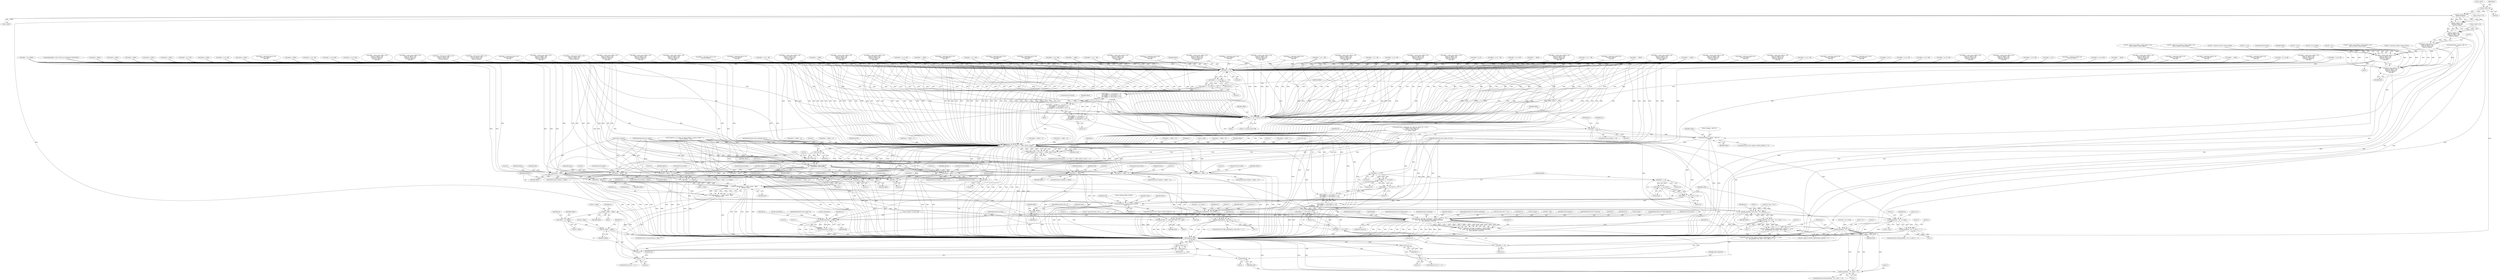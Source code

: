 digraph "1_file_447558595a3650db2886cd2f416ad0beba965801@array" {
"1001613" [label="(Call,p->hl[1]<<8)"];
"1001612" [label="(Call,(p->hl[1]<<8)|\n\t\t\t\t\t\t\t (p->hl[0]))"];
"1001604" [label="(Call,(p->hl[2]<<16)|\n\t\t\t\t\t\t\t (p->hl[1]<<8)|\n\t\t\t\t\t\t\t (p->hl[0]))"];
"1001596" [label="(Call,(p->hl[3]<<24)|\n\t\t\t\t\t\t\t (p->hl[2]<<16)|\n\t\t\t\t\t\t\t (p->hl[1]<<8)|\n\t\t\t\t\t\t\t (p->hl[0]))"];
"1001594" [label="(Call,(int32_t)((p->hl[3]<<24)|\n\t\t\t\t\t\t\t (p->hl[2]<<16)|\n\t\t\t\t\t\t\t (p->hl[1]<<8)|\n\t\t\t\t\t\t\t (p->hl[0])))"];
"1001591" [label="(Call,offset = (int32_t)((p->hl[3]<<24)|\n\t\t\t\t\t\t\t (p->hl[2]<<16)|\n\t\t\t\t\t\t\t (p->hl[1]<<8)|\n\t\t\t\t\t\t\t (p->hl[0])) +\n\t\t\t\t\t\t off)"];
"1002306" [label="(Call,offset >>  0)"];
"1002305" [label="(Call,(offset >>  0) & 0x7f)"];
"1002304" [label="(Call,((offset >>  0) & 0x7f) <<  0)"];
"1002303" [label="(Call,(((offset >>  0) & 0x7f) <<  0) |\n\t\t\t\t (((offset >>  8) & 0x7f) <<  7) |\n\t\t\t\t (((offset >> 16) & 0x7f) << 14) |\n\t\t\t\t (((offset >> 24) & 0x7f) << 21))"];
"1002300" [label="(Call,offset = ((((offset >>  0) & 0x7f) <<  0) |\n\t\t\t\t (((offset >>  8) & 0x7f) <<  7) |\n\t\t\t\t (((offset >> 16) & 0x7f) << 14) |\n\t\t\t\t (((offset >> 24) & 0x7f) << 21)) + 10)"];
"1002345" [label="(Call,offset += ms->c.li[cont_level-1].off)"];
"1002359" [label="(Call,offset == 0)"];
"1002384" [label="(Call,fprintf(stderr, \"indirect +offs=%u\n\", offset))"];
"1002390" [label="(Call,mcopy(ms, p, m->type, 0, s, offset, nbytes, count))"];
"1002389" [label="(Call,mcopy(ms, p, m->type, 0, s, offset, nbytes, count) == -1)"];
"1002406" [label="(Call,ms->offset = offset)"];
"1002530" [label="(Call,soffset = ms->offset)"];
"1002586" [label="(Call,ms->offset = soffset)"];
"1002420" [label="(Call,mdebug(offset, (char *)(void *)p,\n\t\t\t    sizeof(union VALUETYPE)))"];
"1002438" [label="(Call,nbytes < (offset + 1))"];
"1002440" [label="(Call,offset + 1)"];
"1002450" [label="(Call,nbytes < (offset + 2))"];
"1002452" [label="(Call,offset + 2)"];
"1002474" [label="(Call,nbytes < (offset + 4))"];
"1002476" [label="(Call,offset + 4)"];
"1002486" [label="(Call,nbytes < (offset + 8))"];
"1002488" [label="(Call,offset + 8)"];
"1002498" [label="(Call,nbytes < (offset + m->vallen))"];
"1002500" [label="(Call,offset + m->vallen)"];
"1002510" [label="(Call,nbytes < offset)"];
"1002518" [label="(Call,nbytes < offset)"];
"1002549" [label="(Call,file_softmagic(ms, s + offset, nbytes - offset,\n\t\t    BINTEST, text))"];
"1002547" [label="(Call,rv = file_softmagic(ms, s + offset, nbytes - offset,\n\t\t    BINTEST, text))"];
"1002567" [label="(Call,fprintf(stderr, \"indirect @offs=%u[%d]\n\", offset, rv))"];
"1002592" [label="(Call,rv == 1)"];
"1002634" [label="(Return,return rv;)"];
"1002608" [label="(Call,file_printf(ms, F(m->desc, \"%u\"), offset))"];
"1002607" [label="(Call,file_printf(ms, F(m->desc, \"%u\"), offset) == -1)"];
"1002597" [label="(Call,(ms->flags & (MAGIC_MIME|MAGIC_APPLE)) == 0 &&\n\t\t\t    file_printf(ms, F(m->desc, \"%u\"), offset) == -1)"];
"1002623" [label="(Call,file_printf(ms, \"%s\", rbuf))"];
"1002622" [label="(Call,file_printf(ms, \"%s\", rbuf) == -1)"];
"1002632" [label="(Call,free(rbuf))"];
"1002551" [label="(Call,s + offset)"];
"1002554" [label="(Call,nbytes - offset)"];
"1002638" [label="(Call,nbytes < offset)"];
"1002696" [label="(Call,match(ms, ml.magic, ml.nmagic, s, nbytes, offset + o,\n\t\t    mode, text, flip, recursion_level, printed_something,\n\t\t    need_separator, returnval))"];
"1002694" [label="(Call,rv = match(ms, ml.magic, ml.nmagic, s, nbytes, offset + o,\n\t\t    mode, text, flip, recursion_level, printed_something,\n\t\t    need_separator, returnval))"];
"1002717" [label="(Call,rv != 1)"];
"1002724" [label="(Return,return rv;)"];
"1002706" [label="(Call,offset + o)"];
"1002424" [label="(Call,(void *)p)"];
"1002422" [label="(Call,(char *)(void *)p)"];
"1002664" [label="(Call,file_magicfind(ms, sbuf, &ml))"];
"1002663" [label="(Call,file_magicfind(ms, sbuf, &ml) == -1)"];
"1002672" [label="(Call,file_error(ms, 0, \"cannot find entry `%s'\", sbuf))"];
"1002729" [label="(Call,file_printf(ms, \"%s\", m->desc))"];
"1002728" [label="(Call,file_printf(ms, \"%s\", m->desc) == -1)"];
"1002748" [label="(Call,mconvert(ms, m, flip))"];
"1002747" [label="(Call,!mconvert(ms, m, flip))"];
"1002302" [label="(Call,((((offset >>  0) & 0x7f) <<  0) |\n\t\t\t\t (((offset >>  8) & 0x7f) <<  7) |\n\t\t\t\t (((offset >> 16) & 0x7f) << 14) |\n\t\t\t\t (((offset >> 24) & 0x7f) << 21)) + 10)"];
"1002314" [label="(Call,offset >>  8)"];
"1002313" [label="(Call,(offset >>  8) & 0x7f)"];
"1002312" [label="(Call,((offset >>  8) & 0x7f) <<  7)"];
"1002311" [label="(Call,(((offset >>  8) & 0x7f) <<  7) |\n\t\t\t\t (((offset >> 16) & 0x7f) << 14) |\n\t\t\t\t (((offset >> 24) & 0x7f) << 21))"];
"1002322" [label="(Call,offset >> 16)"];
"1002321" [label="(Call,(offset >> 16) & 0x7f)"];
"1002320" [label="(Call,((offset >> 16) & 0x7f) << 14)"];
"1002319" [label="(Call,(((offset >> 16) & 0x7f) << 14) |\n\t\t\t\t (((offset >> 24) & 0x7f) << 21))"];
"1002329" [label="(Call,offset >> 24)"];
"1002328" [label="(Call,(offset >> 24) & 0x7f)"];
"1002327" [label="(Call,((offset >> 24) & 0x7f) << 21)"];
"1001593" [label="(Call,(int32_t)((p->hl[3]<<24)|\n\t\t\t\t\t\t\t (p->hl[2]<<16)|\n\t\t\t\t\t\t\t (p->hl[1]<<8)|\n\t\t\t\t\t\t\t (p->hl[0])) +\n\t\t\t\t\t\t off)"];
"1002453" [label="(Identifier,offset)"];
"1001604" [label="(Call,(p->hl[2]<<16)|\n\t\t\t\t\t\t\t (p->hl[1]<<8)|\n\t\t\t\t\t\t\t (p->hl[0]))"];
"1002510" [label="(Call,nbytes < offset)"];
"1001040" [label="(Call,offset = p->h - off)"];
"1000210" [label="(Call,(void *)p)"];
"1002405" [label="(Literal,1)"];
"1002331" [label="(Literal,24)"];
"1001459" [label="(Call,nbytes < offset)"];
"1002706" [label="(Call,offset + o)"];
"1000608" [label="(Call,offset = (short)((p->hs[0]<<8)|\n\t\t\t\t\t\t\t (p->hs[1])) ^\n\t\t\t\t\t\t off)"];
"1002556" [label="(Identifier,offset)"];
"1001843" [label="(Call,offset = (int32_t)((p->hl[1]<<24)|\n\t\t\t\t\t\t\t (p->hl[0]<<16)|\n\t\t\t\t\t\t\t (p->hl[3]<<8)|\n\t\t\t\t\t\t\t (p->hl[2])) &\n\t\t\t\t\t\t off)"];
"1002380" [label="(Identifier,ms)"];
"1002597" [label="(Call,(ms->flags & (MAGIC_MIME|MAGIC_APPLE)) == 0 &&\n\t\t\t    file_printf(ms, F(m->desc, \"%u\"), offset) == -1)"];
"1001605" [label="(Call,p->hl[2]<<16)"];
"1000115" [label="(MethodParameterIn,int *need_separator)"];
"1002569" [label="(Literal,\"indirect @offs=%u[%d]\n\")"];
"1001095" [label="(Call,nbytes < offset)"];
"1002715" [label="(Identifier,returnval)"];
"1002728" [label="(Call,file_printf(ms, \"%s\", m->desc) == -1)"];
"1000734" [label="(Call,offset = (short)((p->hs[0]<<8)|\n\t\t\t\t\t\t (p->hs[1])))"];
"1002502" [label="(Call,m->vallen)"];
"1002333" [label="(Literal,21)"];
"1001825" [label="(Call,nbytes < (offset + 4))"];
"1002386" [label="(Literal,\"indirect +offs=%u\n\")"];
"1002592" [label="(Call,rv == 1)"];
"1002716" [label="(ControlStructure,if (rv != 1))"];
"1002332" [label="(Literal,0x7f)"];
"1000297" [label="(Call,off = q->l)"];
"1002626" [label="(Identifier,rbuf)"];
"1002396" [label="(Literal,0)"];
"1002663" [label="(Call,file_magicfind(ms, sbuf, &ml) == -1)"];
"1001776" [label="(Call,offset = (int32_t)((p->hl[3]<<24)|\n\t\t\t\t\t\t (p->hl[2]<<16)|\n\t\t\t\t\t\t (p->hl[1]<<8)|\n\t\t\t\t\t\t (p->hl[0])))"];
"1002486" [label="(Call,nbytes < (offset + 8))"];
"1002696" [label="(Call,match(ms, ml.magic, ml.nmagic, s, nbytes, offset + o,\n\t\t    mode, text, flip, recursion_level, printed_something,\n\t\t    need_separator, returnval))"];
"1002328" [label="(Call,(offset >> 24) & 0x7f)"];
"1002415" [label="(Identifier,ms)"];
"1002242" [label="(Call,offset = p->l - off)"];
"1002596" [label="(ControlStructure,if ((ms->flags & (MAGIC_MIME|MAGIC_APPLE)) == 0 &&\n\t\t\t    file_printf(ms, F(m->desc, \"%u\"), offset) == -1))"];
"1002712" [label="(Identifier,recursion_level)"];
"1002551" [label="(Call,s + offset)"];
"1002571" [label="(Identifier,rv)"];
"1002555" [label="(Identifier,nbytes)"];
"1002642" [label="(Literal,0)"];
"1002312" [label="(Call,((offset >>  8) & 0x7f) <<  7)"];
"1002441" [label="(Identifier,offset)"];
"1000785" [label="(Call,offset = (short)((p->hs[1]<<8)|\n\t\t\t\t\t\t\t (p->hs[0])) &\n\t\t\t\t\t\t off)"];
"1002610" [label="(Call,F(m->desc, \"%u\"))"];
"1000482" [label="(Call,offset = p->b + off)"];
"1000491" [label="(Call,offset = p->b - off)"];
"1001301" [label="(Call,offset = (int32_t)((p->hl[0]<<24)|\n\t\t\t\t\t\t\t (p->hl[1]<<16)|\n\t\t\t\t\t\t\t (p->hl[2]<<8)|\n\t\t\t\t\t\t\t (p->hl[3])) *\n\t\t\t\t\t\t off)"];
"1000767" [label="(Call,nbytes < (offset + 2))"];
"1002308" [label="(Literal,0)"];
"1001917" [label="(Call,offset = (int32_t)((p->hl[1]<<24)|\n\t\t\t\t\t\t\t (p->hl[0]<<16)|\n\t\t\t\t\t\t\t (p->hl[3]<<8)|\n\t\t\t\t\t\t\t (p->hl[2])) ^\n\t\t\t\t\t\t off)"];
"1000629" [label="(Call,offset = (short)((p->hs[0]<<8)|\n\t\t\t\t\t\t\t (p->hs[1])) +\n\t\t\t\t\t\t off)"];
"1000545" [label="(Call,nbytes < offset)"];
"1002509" [label="(ControlStructure,if (nbytes < offset))"];
"1000111" [label="(MethodParameterIn,int text)"];
"1000110" [label="(MethodParameterIn,int mode)"];
"1002517" [label="(ControlStructure,if (nbytes < offset))"];
"1002590" [label="(Identifier,soffset)"];
"1000376" [label="(Call,off = (int32_t)((q->hl[1]<<24)|(q->hl[0]<<16)|\n\t\t\t\t\t\t (q->hl[3]<<8)|(q->hl[2])))"];
"1002435" [label="(Block,)"];
"1002399" [label="(Identifier,nbytes)"];
"1002269" [label="(Call,offset = p->l % off)"];
"1000692" [label="(Call,offset = (short)((p->hs[0]<<8)|\n\t\t\t\t\t\t\t (p->hs[1])) /\n\t\t\t\t\t\t off)"];
"1002666" [label="(Identifier,sbuf)"];
"1000932" [label="(Call,offset = (short)((p->hs[1]<<8)|\n\t\t\t\t\t\t\t (p->hs[0])) %\n\t\t\t\t\t\t off)"];
"1002367" [label="(Identifier,ms)"];
"1002622" [label="(Call,file_printf(ms, \"%s\", rbuf) == -1)"];
"1000259" [label="(Call,off = (short)((q->hs[0]<<8)|(q->hs[1])))"];
"1000158" [label="(Call,mcopy(ms, p, m->type, m->flag & INDIR, s, (uint32_t)(offset + o),\n\t    (uint32_t)nbytes, count))"];
"1002598" [label="(Call,(ms->flags & (MAGIC_MIME|MAGIC_APPLE)) == 0)"];
"1002730" [label="(Identifier,ms)"];
"1002695" [label="(Identifier,rv)"];
"1002388" [label="(ControlStructure,if (mcopy(ms, p, m->type, 0, s, offset, nbytes, count) == -1))"];
"1001628" [label="(Call,offset = (int32_t)((p->hl[3]<<24)|\n\t\t\t\t\t\t\t (p->hl[2]<<16)|\n\t\t\t\t\t\t\t (p->hl[1]<<8)|\n\t\t\t\t\t\t\t (p->hl[0])) -\n\t\t\t\t\t\t off)"];
"1001190" [label="(Call,offset = (int32_t)((p->hl[0]<<24)|\n\t\t\t\t\t\t\t (p->hl[1]<<16)|\n\t\t\t\t\t\t\t (p->hl[2]<<8)|\n\t\t\t\t\t\t\t (p->hl[3])) ^\n\t\t\t\t\t\t off)"];
"1002439" [label="(Identifier,nbytes)"];
"1002711" [label="(Identifier,flip)"];
"1002519" [label="(Identifier,nbytes)"];
"1000113" [label="(MethodParameterIn,int recursion_level)"];
"1000418" [label="(Call,fprintf(stderr, \"indirect offs=%u\n\", off))"];
"1002251" [label="(Call,offset = p->l * off)"];
"1002419" [label="(Block,)"];
"1002450" [label="(Call,nbytes < (offset + 2))"];
"1002497" [label="(ControlStructure,if (nbytes < (offset + m->vallen)))"];
"1002563" [label="(Identifier,ms)"];
"1000986" [label="(Call,nbytes < (offset + 2))"];
"1002558" [label="(Identifier,text)"];
"1002492" [label="(Literal,0)"];
"1000455" [label="(Call,offset = p->b & off)"];
"1000566" [label="(Call,offset = (short)((p->hs[0]<<8)|\n\t\t\t\t\t\t\t (p->hs[1])) &\n\t\t\t\t\t\t off)"];
"1000193" [label="(Call,fprintf(stderr, \"mget(type=%d, flag=%x, offset=%u, o=%zu, \"\n\t\t    \"nbytes=%zu, count=%u)\n\", m->type, m->flag, offset, o,\n\t\t    nbytes, count))"];
"1002384" [label="(Call,fprintf(stderr, \"indirect +offs=%u\n\", offset))"];
"1002725" [label="(Identifier,rv)"];
"1002637" [label="(ControlStructure,if (nbytes < offset))"];
"1002568" [label="(Identifier,stderr)"];
"1002639" [label="(Identifier,nbytes)"];
"1002635" [label="(Identifier,rv)"];
"1002620" [label="(Literal,1)"];
"1002681" [label="(Identifier,oneed_separator)"];
"1002656" [label="(Call,sbuf++)"];
"1002732" [label="(Call,m->desc)"];
"1002506" [label="(Literal,0)"];
"1001597" [label="(Call,p->hl[3]<<24)"];
"1002499" [label="(Identifier,nbytes)"];
"1000548" [label="(Call,nbytes < (offset + 2))"];
"1002310" [label="(Literal,0)"];
"1002672" [label="(Call,file_error(ms, 0, \"cannot find entry `%s'\", sbuf))"];
"1002731" [label="(Literal,\"%s\")"];
"1002719" [label="(Literal,1)"];
"1002314" [label="(Call,offset >>  8)"];
"1000587" [label="(Call,offset = (short)((p->hs[0]<<8)|\n\t\t\t\t\t\t\t (p->hs[1])) |\n\t\t\t\t\t\t off)"];
"1002643" [label="(Call,sbuf = m->value.s)"];
"1002538" [label="(Identifier,ms)"];
"1000976" [label="(Call,offset = ~offset)"];
"1002346" [label="(Identifier,offset)"];
"1001375" [label="(Call,offset = (int32_t)((p->hl[0]<<24)|\n\t\t\t\t\t\t\t (p->hl[1]<<16)|\n\t\t\t\t\t\t\t (p->hl[2]<<8)|\n\t\t\t\t\t\t\t (p->hl[3])) %\n\t\t\t\t\t\t off)"];
"1002729" [label="(Call,file_printf(ms, \"%s\", m->desc))"];
"1002595" [label="(Block,)"];
"1001013" [label="(Call,offset = p->h | off)"];
"1002665" [label="(Identifier,ms)"];
"1001478" [label="(Block,)"];
"1002316" [label="(Literal,8)"];
"1000983" [label="(Call,nbytes < offset)"];
"1002389" [label="(Call,mcopy(ms, p, m->type, 0, s, offset, nbytes, count) == -1)"];
"1002408" [label="(Identifier,ms)"];
"1002347" [label="(Call,ms->c.li[cont_level-1].off)"];
"1001451" [label="(Call,offset = ~offset)"];
"1002746" [label="(ControlStructure,if (!mconvert(ms, m, flip)))"];
"1002507" [label="(ControlStructure,break;)"];
"1002722" [label="(Identifier,need_separator)"];
"1002391" [label="(Identifier,ms)"];
"1002633" [label="(Identifier,rbuf)"];
"1000252" [label="(Call,off = q->h)"];
"1000911" [label="(Call,offset = (short)((p->hs[1]<<8)|\n\t\t\t\t\t\t\t (p->hs[0])) /\n\t\t\t\t\t\t off)"];
"1002676" [label="(Identifier,sbuf)"];
"1000206" [label="(Call,mdebug(offset, (char *)(void *)p, sizeof(union VALUETYPE)))"];
"1002515" [label="(ControlStructure,break;)"];
"1000848" [label="(Call,offset = (short)((p->hs[1]<<8)|\n\t\t\t\t\t\t\t (p->hs[0])) +\n\t\t\t\t\t\t off)"];
"1001087" [label="(Call,offset = ~offset)"];
"1002438" [label="(Call,nbytes < (offset + 1))"];
"1001462" [label="(Call,nbytes < (offset + 4))"];
"1001815" [label="(Call,offset = ~offset)"];
"1001227" [label="(Call,offset = (int32_t)((p->hl[0]<<24)|\n\t\t\t\t\t\t\t (p->hl[1]<<16)|\n\t\t\t\t\t\t\t (p->hl[2]<<8)|\n\t\t\t\t\t\t\t (p->hl[3])) +\n\t\t\t\t\t\t off)"];
"1002518" [label="(Call,nbytes < offset)"];
"1002493" [label="(ControlStructure,break;)"];
"1000425" [label="(Call,cvt_flip(m->in_type, flip))"];
"1002713" [label="(Identifier,printed_something)"];
"1002313" [label="(Call,(offset >>  8) & 0x7f)"];
"1002387" [label="(Identifier,offset)"];
"1002392" [label="(Identifier,p)"];
"1002451" [label="(Identifier,nbytes)"];
"1002609" [label="(Identifier,ms)"];
"1002385" [label="(Identifier,stderr)"];
"1002260" [label="(Call,offset = p->l / off)"];
"1002297" [label="(Block,)"];
"1002501" [label="(Identifier,offset)"];
"1002552" [label="(Identifier,s)"];
"1000305" [label="(Call,off = (int32_t)((q->hl[0]<<24)|(q->hl[1]<<16)|\n\t\t\t\t\t\t (q->hl[2]<<8)|(q->hl[3])))"];
"1000538" [label="(Call,offset = ~offset)"];
"1001058" [label="(Call,offset = p->h / off)"];
"1002638" [label="(Call,nbytes < offset)"];
"1002679" [label="(Literal,1)"];
"1001612" [label="(Call,(p->hl[1]<<8)|\n\t\t\t\t\t\t\t (p->hl[0]))"];
"1001991" [label="(Call,offset = (int32_t)((p->hl[1]<<24)|\n\t\t\t\t\t\t\t (p->hl[0]<<16)|\n\t\t\t\t\t\t\t (p->hl[3]<<8)|\n\t\t\t\t\t\t\t (p->hl[2])) -\n\t\t\t\t\t\t off)"];
"1002673" [label="(Identifier,ms)"];
"1002735" [label="(Call,-1)"];
"1000757" [label="(Call,offset = ~offset)"];
"1001665" [label="(Call,offset = (int32_t)((p->hl[3]<<24)|\n\t\t\t\t\t\t\t (p->hl[2]<<16)|\n\t\t\t\t\t\t\t (p->hl[1]<<8)|\n\t\t\t\t\t\t\t (p->hl[0])) *\n\t\t\t\t\t\t off)"];
"1002303" [label="(Call,(((offset >>  0) & 0x7f) <<  0) |\n\t\t\t\t (((offset >>  8) & 0x7f) <<  7) |\n\t\t\t\t (((offset >> 16) & 0x7f) << 14) |\n\t\t\t\t (((offset >> 24) & 0x7f) << 21))"];
"1002427" [label="(Call,sizeof(union VALUETYPE))"];
"1000105" [label="(MethodParameterIn,const unsigned char *s)"];
"1002674" [label="(Literal,0)"];
"1001614" [label="(Call,p->hl[1])"];
"1002485" [label="(ControlStructure,if (nbytes < (offset + 8)))"];
"1002456" [label="(Literal,0)"];
"1002553" [label="(Identifier,offset)"];
"1002224" [label="(Call,offset = p->l ^ off)"];
"1002549" [label="(Call,file_softmagic(ms, s + offset, nbytes - offset,\n\t\t    BINTEST, text))"];
"1002554" [label="(Call,nbytes - offset)"];
"1001880" [label="(Call,offset = (int32_t)((p->hl[1]<<24)|\n\t\t\t\t\t\t\t (p->hl[0]<<16)|\n\t\t\t\t\t\t\t (p->hl[3]<<8)|\n\t\t\t\t\t\t\t (p->hl[2])) |\n\t\t\t\t\t\t off)"];
"1000500" [label="(Call,offset = p->b * off)"];
"1001593" [label="(Call,(int32_t)((p->hl[3]<<24)|\n\t\t\t\t\t\t\t (p->hl[2]<<16)|\n\t\t\t\t\t\t\t (p->hl[1]<<8)|\n\t\t\t\t\t\t\t (p->hl[0])) +\n\t\t\t\t\t\t off)"];
"1002498" [label="(Call,nbytes < (offset + m->vallen))"];
"1002615" [label="(Identifier,offset)"];
"1002359" [label="(Call,offset == 0)"];
"1000518" [label="(Call,offset = p->b % off)"];
"1000764" [label="(Call,nbytes < offset)"];
"1001592" [label="(Identifier,offset)"];
"1002300" [label="(Call,offset = ((((offset >>  0) & 0x7f) <<  0) |\n\t\t\t\t (((offset >>  8) & 0x7f) <<  7) |\n\t\t\t\t (((offset >> 16) & 0x7f) << 14) |\n\t\t\t\t (((offset >> 24) & 0x7f) << 21)) + 10)"];
"1000434" [label="(Call,nbytes < offset)"];
"1001596" [label="(Call,(p->hl[3]<<24)|\n\t\t\t\t\t\t\t (p->hl[2]<<16)|\n\t\t\t\t\t\t\t (p->hl[1]<<8)|\n\t\t\t\t\t\t\t (p->hl[0]))"];
"1002520" [label="(Identifier,offset)"];
"1002306" [label="(Call,offset >>  0)"];
"1001338" [label="(Call,offset = (int32_t)((p->hl[0]<<24)|\n\t\t\t\t\t\t\t (p->hl[1]<<16)|\n\t\t\t\t\t\t\t (p->hl[2]<<8)|\n\t\t\t\t\t\t\t (p->hl[3])) /\n\t\t\t\t\t\t off)"];
"1002739" [label="(Literal,1)"];
"1001739" [label="(Call,offset = (int32_t)((p->hl[3]<<24)|\n\t\t\t\t\t\t\t (p->hl[2]<<16)|\n\t\t\t\t\t\t\t (p->hl[1]<<8)|\n\t\t\t\t\t\t\t (p->hl[0])) %\n\t\t\t\t\t\t off)"];
"1002474" [label="(Call,nbytes < (offset + 4))"];
"1000509" [label="(Call,offset = p->b / off)"];
"1002750" [label="(Identifier,m)"];
"1002215" [label="(Call,offset = p->l | off)"];
"1000464" [label="(Call,offset = p->b | off)"];
"1002755" [label="(Literal,1)"];
"1000827" [label="(Call,offset = (short)((p->hs[1]<<8)|\n\t\t\t\t\t\t\t (p->hs[0])) ^\n\t\t\t\t\t\t off)"];
"1001098" [label="(Call,nbytes < (offset + 4))"];
"1002557" [label="(Identifier,BINTEST)"];
"1002397" [label="(Identifier,s)"];
"1002304" [label="(Call,((offset >>  0) & 0x7f) <<  0)"];
"1002410" [label="(Identifier,offset)"];
"1002335" [label="(ControlStructure,break;)"];
"1002756" [label="(MethodReturn,RET)"];
"1001480" [label="(Call,offset = (int32_t)((p->hl[3]<<24)|\n\t\t\t\t\t\t\t (p->hl[2]<<16)|\n\t\t\t\t\t\t\t (p->hl[1]<<8)|\n\t\t\t\t\t\t\t (p->hl[0])) &\n\t\t\t\t\t\t off)"];
"1002718" [label="(Identifier,rv)"];
"1002323" [label="(Identifier,offset)"];
"1002709" [label="(Identifier,mode)"];
"1002593" [label="(Identifier,rv)"];
"1002705" [label="(Identifier,nbytes)"];
"1002548" [label="(Identifier,rv)"];
"1002321" [label="(Call,(offset >> 16) & 0x7f)"];
"1002178" [label="(Call,offset = ~offset)"];
"1002594" [label="(Literal,1)"];
"1000114" [label="(MethodParameterIn,int *printed_something)"];
"1002393" [label="(Call,m->type)"];
"1000145" [label="(Call,recursion_level >= 20)"];
"1002511" [label="(Identifier,nbytes)"];
"1001702" [label="(Call,offset = (int32_t)((p->hl[3]<<24)|\n\t\t\t\t\t\t\t (p->hl[2]<<16)|\n\t\t\t\t\t\t\t (p->hl[1]<<8)|\n\t\t\t\t\t\t\t (p->hl[0])) /\n\t\t\t\t\t\t off)"];
"1002334" [label="(Literal,10)"];
"1002697" [label="(Identifier,ms)"];
"1002289" [label="(Call,offset = ~offset)"];
"1002559" [label="(ControlStructure,if ((ms->flags & MAGIC_DEBUG) != 0))"];
"1002570" [label="(Identifier,offset)"];
"1002532" [label="(Call,ms->offset)"];
"1000215" [label="(Call,file_mdump(m))"];
"1002278" [label="(Call,offset = p->l)"];
"1000120" [label="(Call,offset = ms->offset)"];
"1002741" [label="(Literal,1)"];
"1002319" [label="(Call,(((offset >> 16) & 0x7f) << 14) |\n\t\t\t\t (((offset >> 24) & 0x7f) << 21))"];
"1001049" [label="(Call,offset = p->h * off)"];
"1002442" [label="(Literal,1)"];
"1000245" [label="(Call,off = q->b)"];
"1002445" [label="(ControlStructure,break;)"];
"1002325" [label="(Literal,0x7f)"];
"1001076" [label="(Call,offset = p->h)"];
"1002457" [label="(ControlStructure,break;)"];
"1002188" [label="(Call,nbytes < (offset + 4))"];
"1002305" [label="(Call,(offset >>  0) & 0x7f)"];
"1002591" [label="(ControlStructure,if (rv == 1))"];
"1002480" [label="(Literal,0)"];
"1002185" [label="(Call,nbytes < offset)"];
"1002547" [label="(Call,rv = file_softmagic(ms, s + offset, nbytes - offset,\n\t\t    BINTEST, text))"];
"1000175" [label="(Call,(uint32_t)nbytes)"];
"1002616" [label="(Call,-1)"];
"1002345" [label="(Call,offset += ms->c.li[cont_level-1].off)"];
"1002318" [label="(Literal,7)"];
"1002701" [label="(Call,ml.nmagic)"];
"1002421" [label="(Identifier,offset)"];
"1002524" [label="(Identifier,sbuf)"];
"1001004" [label="(Call,offset = p->h & off)"];
"1002753" [label="(Literal,0)"];
"1002424" [label="(Call,(void *)p)"];
"1001067" [label="(Call,offset = p->h % off)"];
"1002317" [label="(Literal,0x7f)"];
"1001822" [label="(Call,nbytes < offset)"];
"1002406" [label="(Call,ms->offset = offset)"];
"1002572" [label="(Call,rbuf = ms->o.buf)"];
"1002307" [label="(Identifier,offset)"];
"1000107" [label="(MethodParameterIn,size_t nbytes)"];
"1002550" [label="(Identifier,ms)"];
"1000106" [label="(MethodParameterIn,struct magic *m)"];
"1002065" [label="(Call,offset = (int32_t)((p->hl[1]<<24)|\n\t\t\t\t\t\t\t (p->hl[0]<<16)|\n\t\t\t\t\t\t\t (p->hl[3]<<8)|\n\t\t\t\t\t\t\t (p->hl[2])) /\n\t\t\t\t\t\t off)"];
"1001412" [label="(Call,offset = (int32_t)((p->hl[0]<<24)|\n\t\t\t\t\t\t (p->hl[1]<<16)|\n\t\t\t\t\t\t (p->hl[2]<<8)|\n\t\t\t\t\t\t (p->hl[3])))"];
"1000713" [label="(Call,offset = (short)((p->hs[0]<<8)|\n\t\t\t\t\t\t\t (p->hs[1])) %\n\t\t\t\t\t\t off)"];
"1002531" [label="(Identifier,soffset)"];
"1002675" [label="(Literal,\"cannot find entry `%s'\")"];
"1002426" [label="(Identifier,p)"];
"1002514" [label="(Literal,0)"];
"1000278" [label="(Call,off = (short)((q->hs[1]<<8)|(q->hs[0])))"];
"1002751" [label="(Identifier,flip)"];
"1002473" [label="(ControlStructure,if (nbytes < (offset + 4)))"];
"1002454" [label="(Literal,2)"];
"1002640" [label="(Identifier,offset)"];
"1002420" [label="(Call,mdebug(offset, (char *)(void *)p,\n\t\t\t    sizeof(union VALUETYPE)))"];
"1000223" [label="(Block,)"];
"1002512" [label="(Identifier,offset)"];
"1002625" [label="(Literal,\"%s\")"];
"1002658" [label="(Call,flip = !flip)"];
"1002664" [label="(Call,file_magicfind(ms, sbuf, &ml))"];
"1002621" [label="(ControlStructure,if (file_printf(ms, \"%s\", rbuf) == -1))"];
"1001625" [label="(Identifier,off)"];
"1002437" [label="(ControlStructure,if (nbytes < (offset + 1)))"];
"1002489" [label="(Identifier,offset)"];
"1002587" [label="(Call,ms->offset)"];
"1002628" [label="(Literal,1)"];
"1002586" [label="(Call,ms->offset = soffset)"];
"1002624" [label="(Identifier,ms)"];
"1001116" [label="(Call,offset = (int32_t)((p->hl[0]<<24)|\n\t\t\t\t\t\t\t (p->hl[1]<<16)|\n\t\t\t\t\t\t\t (p->hl[2]<<8)|\n\t\t\t\t\t\t\t (p->hl[3])) &\n\t\t\t\t\t\t off)"];
"1002390" [label="(Call,mcopy(ms, p, m->type, 0, s, offset, nbytes, count))"];
"1002407" [label="(Call,ms->offset)"];
"1002644" [label="(Identifier,sbuf)"];
"1000112" [label="(MethodParameterIn,int flip)"];
"1002670" [label="(Literal,1)"];
"1002717" [label="(Call,rv != 1)"];
"1002452" [label="(Call,offset + 2)"];
"1002601" [label="(Identifier,ms)"];
"1002669" [label="(Call,-1)"];
"1002358" [label="(ControlStructure,if (offset == 0))"];
"1001619" [label="(Literal,8)"];
"1002500" [label="(Call,offset + m->vallen)"];
"1002376" [label="(ControlStructure,if ((ms->flags & MAGIC_DEBUG) != 0))"];
"1002444" [label="(Literal,0)"];
"1002481" [label="(ControlStructure,break;)"];
"1002028" [label="(Call,offset = (int32_t)((p->hl[1]<<24)|\n\t\t\t\t\t\t\t (p->hl[0]<<16)|\n\t\t\t\t\t\t\t (p->hl[3]<<8)|\n\t\t\t\t\t\t\t (p->hl[2])) *\n\t\t\t\t\t\t off)"];
"1002475" [label="(Identifier,nbytes)"];
"1001613" [label="(Call,p->hl[1]<<8)"];
"1002315" [label="(Identifier,offset)"];
"1000671" [label="(Call,offset = (short)((p->hs[0]<<8)|\n\t\t\t\t\t\t\t (p->hs[1])) *\n\t\t\t\t\t\t off)"];
"1002634" [label="(Return,return rv;)"];
"1002422" [label="(Call,(char *)(void *)p)"];
"1002714" [label="(Identifier,need_separator)"];
"1002724" [label="(Return,return rv;)"];
"1002329" [label="(Call,offset >> 24)"];
"1002398" [label="(Identifier,offset)"];
"1000116" [label="(MethodParameterIn,int *returnval)"];
"1002623" [label="(Call,file_printf(ms, \"%s\", rbuf))"];
"1002608" [label="(Call,file_printf(ms, F(m->desc, \"%u\"), offset))"];
"1002233" [label="(Call,offset = p->l + off)"];
"1002488" [label="(Call,offset + 8)"];
"1002102" [label="(Call,offset = (int32_t)((p->hl[1]<<24)|\n\t\t\t\t\t\t\t (p->hl[0]<<16)|\n\t\t\t\t\t\t\t (p->hl[3]<<8)|\n\t\t\t\t\t\t\t (p->hl[2])) %\n\t\t\t\t\t\t off)"];
"1002430" [label="(Identifier,m)"];
"1002206" [label="(Call,offset = p->l & off)"];
"1002487" [label="(Identifier,nbytes)"];
"1002736" [label="(Literal,1)"];
"1002476" [label="(Call,offset + 4)"];
"1000473" [label="(Call,offset = p->b ^ off)"];
"1002326" [label="(Literal,14)"];
"1002440" [label="(Call,offset + 1)"];
"1002402" [label="(Literal,1)"];
"1002429" [label="(Call,file_mdump(m))"];
"1001517" [label="(Call,offset = (int32_t)((p->hl[3]<<24)|\n\t\t\t\t\t\t\t (p->hl[2]<<16)|\n\t\t\t\t\t\t\t (p->hl[1]<<8)|\n\t\t\t\t\t\t\t (p->hl[0])) |\n\t\t\t\t\t\t off)"];
"1000890" [label="(Call,offset = (short)((p->hs[1]<<8)|\n\t\t\t\t\t\t\t (p->hs[0])) *\n\t\t\t\t\t\t off)"];
"1000527" [label="(Call,offset = p->b)"];
"1002360" [label="(Identifier,offset)"];
"1002707" [label="(Identifier,offset)"];
"1001022" [label="(Call,offset = p->h ^ off)"];
"1002522" [label="(Literal,0)"];
"1000650" [label="(Call,offset = (short)((p->hs[0]<<8)|\n\t\t\t\t\t\t\t (p->hs[1])) -\n\t\t\t\t\t\t off)"];
"1002627" [label="(Call,-1)"];
"1002320" [label="(Call,((offset >> 16) & 0x7f) << 14)"];
"1000341" [label="(Call,off = (int32_t)((q->hl[3]<<24)|(q->hl[2]<<16)|\n\t\t\t\t\t\t (q->hl[1]<<8)|(q->hl[0])))"];
"1002747" [label="(Call,!mconvert(ms, m, flip))"];
"1001626" [label="(ControlStructure,break;)"];
"1000869" [label="(Call,offset = (short)((p->hs[1]<<8)|\n\t\t\t\t\t\t\t (p->hs[0])) -\n\t\t\t\t\t\t off)"];
"1002667" [label="(Call,&ml)"];
"1002327" [label="(Call,((offset >> 24) & 0x7f) << 21)"];
"1002662" [label="(ControlStructure,if (file_magicfind(ms, sbuf, &ml) == -1))"];
"1001591" [label="(Call,offset = (int32_t)((p->hl[3]<<24)|\n\t\t\t\t\t\t\t (p->hl[2]<<16)|\n\t\t\t\t\t\t\t (p->hl[1]<<8)|\n\t\t\t\t\t\t\t (p->hl[0])) +\n\t\t\t\t\t\t off)"];
"1002330" [label="(Identifier,offset)"];
"1002704" [label="(Identifier,s)"];
"1002490" [label="(Literal,8)"];
"1002478" [label="(Literal,4)"];
"1000437" [label="(Call,nbytes < (offset + 1))"];
"1002567" [label="(Call,fprintf(stderr, \"indirect @offs=%u[%d]\n\", offset, rv))"];
"1001954" [label="(Call,offset = (int32_t)((p->hl[1]<<24)|\n\t\t\t\t\t\t\t (p->hl[0]<<16)|\n\t\t\t\t\t\t\t (p->hl[3]<<8)|\n\t\t\t\t\t\t\t (p->hl[2])) +\n\t\t\t\t\t\t off)"];
"1002708" [label="(Identifier,o)"];
"1002139" [label="(Call,offset = (int32_t)((p->hl[1]<<24)|\n\t\t\t\t\t\t (p->hl[0]<<16)|\n\t\t\t\t\t\t (p->hl[3]<<8)|\n\t\t\t\t\t\t (p->hl[2])))"];
"1000104" [label="(MethodParameterIn,struct magic_set *ms)"];
"1000108" [label="(MethodParameterIn,size_t o)"];
"1002302" [label="(Call,((((offset >>  0) & 0x7f) <<  0) |\n\t\t\t\t (((offset >>  8) & 0x7f) <<  7) |\n\t\t\t\t (((offset >> 16) & 0x7f) << 14) |\n\t\t\t\t (((offset >> 24) & 0x7f) << 21)) + 10)"];
"1001264" [label="(Call,offset = (int32_t)((p->hl[0]<<24)|\n\t\t\t\t\t\t\t (p->hl[1]<<16)|\n\t\t\t\t\t\t\t (p->hl[2]<<8)|\n\t\t\t\t\t\t\t (p->hl[3])) -\n\t\t\t\t\t\t off)"];
"1002322" [label="(Call,offset >> 16)"];
"1002694" [label="(Call,rv = match(ms, ml.magic, ml.nmagic, s, nbytes, offset + o,\n\t\t    mode, text, flip, recursion_level, printed_something,\n\t\t    need_separator, returnval))"];
"1002301" [label="(Identifier,offset)"];
"1001153" [label="(Call,offset = (int32_t)((p->hl[0]<<24)|\n\t\t\t\t\t\t\t (p->hl[1]<<16)|\n\t\t\t\t\t\t\t (p->hl[2]<<8)|\n\t\t\t\t\t\t\t (p->hl[3])) |\n\t\t\t\t\t\t off)"];
"1001622" [label="(Identifier,p)"];
"1001620" [label="(Call,p->hl[0])"];
"1002400" [label="(Identifier,count)"];
"1002748" [label="(Call,mconvert(ms, m, flip))"];
"1002309" [label="(Literal,0x7f)"];
"1002311" [label="(Call,(((offset >>  8) & 0x7f) <<  7) |\n\t\t\t\t (((offset >> 16) & 0x7f) << 14) |\n\t\t\t\t (((offset >> 24) & 0x7f) << 21))"];
"1002361" [label="(Literal,0)"];
"1002344" [label="(Block,)"];
"1002710" [label="(Identifier,text)"];
"1002607" [label="(Call,file_printf(ms, F(m->desc, \"%u\"), offset) == -1)"];
"1002671" [label="(Block,)"];
"1002573" [label="(Identifier,rbuf)"];
"1000225" [label="(Call,off = m->in_offset)"];
"1001594" [label="(Call,(int32_t)((p->hl[3]<<24)|\n\t\t\t\t\t\t\t (p->hl[2]<<16)|\n\t\t\t\t\t\t\t (p->hl[1]<<8)|\n\t\t\t\t\t\t\t (p->hl[0])))"];
"1002477" [label="(Identifier,offset)"];
"1002749" [label="(Identifier,ms)"];
"1002698" [label="(Call,ml.magic)"];
"1001554" [label="(Call,offset = (int32_t)((p->hl[3]<<24)|\n\t\t\t\t\t\t\t (p->hl[2]<<16)|\n\t\t\t\t\t\t\t (p->hl[1]<<8)|\n\t\t\t\t\t\t\t (p->hl[0])) ^\n\t\t\t\t\t\t off)"];
"1000953" [label="(Call,offset = (short)((p->hs[1]<<8)|\n\t\t\t\t\t\t (p->hs[0])))"];
"1002324" [label="(Literal,16)"];
"1002632" [label="(Call,free(rbuf))"];
"1002530" [label="(Call,soffset = ms->offset)"];
"1000806" [label="(Call,offset = (short)((p->hs[1]<<8)|\n\t\t\t\t\t\t\t (p->hs[0])) |\n\t\t\t\t\t\t off)"];
"1002617" [label="(Literal,1)"];
"1002449" [label="(ControlStructure,if (nbytes < (offset + 2)))"];
"1001031" [label="(Call,offset = p->h + off)"];
"1002727" [label="(ControlStructure,if (file_printf(ms, \"%s\", m->desc) == -1))"];
"1002631" [label="(Literal,1)"];
"1002401" [label="(Call,-1)"];
"1001613" -> "1001612"  [label="AST: "];
"1001613" -> "1001619"  [label="CFG: "];
"1001614" -> "1001613"  [label="AST: "];
"1001619" -> "1001613"  [label="AST: "];
"1001622" -> "1001613"  [label="CFG: "];
"1001613" -> "1002756"  [label="DDG: "];
"1001613" -> "1001612"  [label="DDG: "];
"1001613" -> "1001612"  [label="DDG: "];
"1001612" -> "1001604"  [label="AST: "];
"1001612" -> "1001620"  [label="CFG: "];
"1001620" -> "1001612"  [label="AST: "];
"1001604" -> "1001612"  [label="CFG: "];
"1001612" -> "1002756"  [label="DDG: "];
"1001612" -> "1002756"  [label="DDG: "];
"1001612" -> "1001604"  [label="DDG: "];
"1001612" -> "1001604"  [label="DDG: "];
"1001604" -> "1001596"  [label="AST: "];
"1001605" -> "1001604"  [label="AST: "];
"1001596" -> "1001604"  [label="CFG: "];
"1001604" -> "1002756"  [label="DDG: "];
"1001604" -> "1002756"  [label="DDG: "];
"1001604" -> "1001596"  [label="DDG: "];
"1001604" -> "1001596"  [label="DDG: "];
"1001605" -> "1001604"  [label="DDG: "];
"1001605" -> "1001604"  [label="DDG: "];
"1001596" -> "1001594"  [label="AST: "];
"1001597" -> "1001596"  [label="AST: "];
"1001594" -> "1001596"  [label="CFG: "];
"1001596" -> "1002756"  [label="DDG: "];
"1001596" -> "1002756"  [label="DDG: "];
"1001596" -> "1001594"  [label="DDG: "];
"1001596" -> "1001594"  [label="DDG: "];
"1001597" -> "1001596"  [label="DDG: "];
"1001597" -> "1001596"  [label="DDG: "];
"1001594" -> "1001593"  [label="AST: "];
"1001595" -> "1001594"  [label="AST: "];
"1001625" -> "1001594"  [label="CFG: "];
"1001594" -> "1002756"  [label="DDG: "];
"1001594" -> "1001591"  [label="DDG: "];
"1001594" -> "1001593"  [label="DDG: "];
"1001591" -> "1001478"  [label="AST: "];
"1001591" -> "1001593"  [label="CFG: "];
"1001592" -> "1001591"  [label="AST: "];
"1001593" -> "1001591"  [label="AST: "];
"1001626" -> "1001591"  [label="CFG: "];
"1001591" -> "1002756"  [label="DDG: "];
"1000376" -> "1001591"  [label="DDG: "];
"1000252" -> "1001591"  [label="DDG: "];
"1000225" -> "1001591"  [label="DDG: "];
"1000305" -> "1001591"  [label="DDG: "];
"1000341" -> "1001591"  [label="DDG: "];
"1000418" -> "1001591"  [label="DDG: "];
"1000245" -> "1001591"  [label="DDG: "];
"1000278" -> "1001591"  [label="DDG: "];
"1000259" -> "1001591"  [label="DDG: "];
"1000297" -> "1001591"  [label="DDG: "];
"1001591" -> "1002306"  [label="DDG: "];
"1001591" -> "1002345"  [label="DDG: "];
"1001591" -> "1002390"  [label="DDG: "];
"1002306" -> "1002305"  [label="AST: "];
"1002306" -> "1002308"  [label="CFG: "];
"1002307" -> "1002306"  [label="AST: "];
"1002308" -> "1002306"  [label="AST: "];
"1002309" -> "1002306"  [label="CFG: "];
"1002306" -> "1002305"  [label="DDG: "];
"1002306" -> "1002305"  [label="DDG: "];
"1000464" -> "1002306"  [label="DDG: "];
"1001153" -> "1002306"  [label="DDG: "];
"1002269" -> "1002306"  [label="DDG: "];
"1001049" -> "1002306"  [label="DDG: "];
"1002139" -> "1002306"  [label="DDG: "];
"1002289" -> "1002306"  [label="DDG: "];
"1000713" -> "1002306"  [label="DDG: "];
"1001991" -> "1002306"  [label="DDG: "];
"1001264" -> "1002306"  [label="DDG: "];
"1001451" -> "1002306"  [label="DDG: "];
"1002102" -> "1002306"  [label="DDG: "];
"1000629" -> "1002306"  [label="DDG: "];
"1000692" -> "1002306"  [label="DDG: "];
"1002251" -> "1002306"  [label="DDG: "];
"1002206" -> "1002306"  [label="DDG: "];
"1000890" -> "1002306"  [label="DDG: "];
"1001040" -> "1002306"  [label="DDG: "];
"1001095" -> "1002306"  [label="DDG: "];
"1001954" -> "1002306"  [label="DDG: "];
"1000848" -> "1002306"  [label="DDG: "];
"1000806" -> "1002306"  [label="DDG: "];
"1002028" -> "1002306"  [label="DDG: "];
"1000434" -> "1002306"  [label="DDG: "];
"1002178" -> "1002306"  [label="DDG: "];
"1000650" -> "1002306"  [label="DDG: "];
"1000734" -> "1002306"  [label="DDG: "];
"1000757" -> "1002306"  [label="DDG: "];
"1001917" -> "1002306"  [label="DDG: "];
"1001517" -> "1002306"  [label="DDG: "];
"1000869" -> "1002306"  [label="DDG: "];
"1000527" -> "1002306"  [label="DDG: "];
"1001459" -> "1002306"  [label="DDG: "];
"1000482" -> "1002306"  [label="DDG: "];
"1001087" -> "1002306"  [label="DDG: "];
"1000587" -> "1002306"  [label="DDG: "];
"1001190" -> "1002306"  [label="DDG: "];
"1000976" -> "1002306"  [label="DDG: "];
"1002242" -> "1002306"  [label="DDG: "];
"1000518" -> "1002306"  [label="DDG: "];
"1001301" -> "1002306"  [label="DDG: "];
"1001776" -> "1002306"  [label="DDG: "];
"1000671" -> "1002306"  [label="DDG: "];
"1000473" -> "1002306"  [label="DDG: "];
"1000785" -> "1002306"  [label="DDG: "];
"1001665" -> "1002306"  [label="DDG: "];
"1000206" -> "1002306"  [label="DDG: "];
"1000764" -> "1002306"  [label="DDG: "];
"1000827" -> "1002306"  [label="DDG: "];
"1000566" -> "1002306"  [label="DDG: "];
"1002260" -> "1002306"  [label="DDG: "];
"1002185" -> "1002306"  [label="DDG: "];
"1002233" -> "1002306"  [label="DDG: "];
"1001076" -> "1002306"  [label="DDG: "];
"1000500" -> "1002306"  [label="DDG: "];
"1001554" -> "1002306"  [label="DDG: "];
"1000932" -> "1002306"  [label="DDG: "];
"1001227" -> "1002306"  [label="DDG: "];
"1001822" -> "1002306"  [label="DDG: "];
"1002224" -> "1002306"  [label="DDG: "];
"1002065" -> "1002306"  [label="DDG: "];
"1001067" -> "1002306"  [label="DDG: "];
"1000911" -> "1002306"  [label="DDG: "];
"1001880" -> "1002306"  [label="DDG: "];
"1001338" -> "1002306"  [label="DDG: "];
"1001815" -> "1002306"  [label="DDG: "];
"1000545" -> "1002306"  [label="DDG: "];
"1001739" -> "1002306"  [label="DDG: "];
"1001013" -> "1002306"  [label="DDG: "];
"1000538" -> "1002306"  [label="DDG: "];
"1000983" -> "1002306"  [label="DDG: "];
"1001031" -> "1002306"  [label="DDG: "];
"1001058" -> "1002306"  [label="DDG: "];
"1000491" -> "1002306"  [label="DDG: "];
"1001004" -> "1002306"  [label="DDG: "];
"1001022" -> "1002306"  [label="DDG: "];
"1000509" -> "1002306"  [label="DDG: "];
"1000953" -> "1002306"  [label="DDG: "];
"1002215" -> "1002306"  [label="DDG: "];
"1000608" -> "1002306"  [label="DDG: "];
"1001375" -> "1002306"  [label="DDG: "];
"1001480" -> "1002306"  [label="DDG: "];
"1002278" -> "1002306"  [label="DDG: "];
"1000455" -> "1002306"  [label="DDG: "];
"1001843" -> "1002306"  [label="DDG: "];
"1001628" -> "1002306"  [label="DDG: "];
"1001702" -> "1002306"  [label="DDG: "];
"1001412" -> "1002306"  [label="DDG: "];
"1001116" -> "1002306"  [label="DDG: "];
"1000120" -> "1002306"  [label="DDG: "];
"1002306" -> "1002314"  [label="DDG: "];
"1002305" -> "1002304"  [label="AST: "];
"1002305" -> "1002309"  [label="CFG: "];
"1002309" -> "1002305"  [label="AST: "];
"1002310" -> "1002305"  [label="CFG: "];
"1002305" -> "1002756"  [label="DDG: "];
"1002305" -> "1002304"  [label="DDG: "];
"1002305" -> "1002304"  [label="DDG: "];
"1002304" -> "1002303"  [label="AST: "];
"1002304" -> "1002310"  [label="CFG: "];
"1002310" -> "1002304"  [label="AST: "];
"1002315" -> "1002304"  [label="CFG: "];
"1002304" -> "1002756"  [label="DDG: "];
"1002304" -> "1002303"  [label="DDG: "];
"1002304" -> "1002303"  [label="DDG: "];
"1002303" -> "1002302"  [label="AST: "];
"1002303" -> "1002311"  [label="CFG: "];
"1002311" -> "1002303"  [label="AST: "];
"1002334" -> "1002303"  [label="CFG: "];
"1002303" -> "1002756"  [label="DDG: "];
"1002303" -> "1002756"  [label="DDG: "];
"1002303" -> "1002300"  [label="DDG: "];
"1002303" -> "1002300"  [label="DDG: "];
"1002303" -> "1002302"  [label="DDG: "];
"1002303" -> "1002302"  [label="DDG: "];
"1002311" -> "1002303"  [label="DDG: "];
"1002311" -> "1002303"  [label="DDG: "];
"1002300" -> "1002297"  [label="AST: "];
"1002300" -> "1002302"  [label="CFG: "];
"1002301" -> "1002300"  [label="AST: "];
"1002302" -> "1002300"  [label="AST: "];
"1002335" -> "1002300"  [label="CFG: "];
"1002300" -> "1002756"  [label="DDG: "];
"1002300" -> "1002345"  [label="DDG: "];
"1002300" -> "1002390"  [label="DDG: "];
"1002345" -> "1002344"  [label="AST: "];
"1002345" -> "1002347"  [label="CFG: "];
"1002346" -> "1002345"  [label="AST: "];
"1002347" -> "1002345"  [label="AST: "];
"1002360" -> "1002345"  [label="CFG: "];
"1002345" -> "1002756"  [label="DDG: "];
"1000464" -> "1002345"  [label="DDG: "];
"1001153" -> "1002345"  [label="DDG: "];
"1002269" -> "1002345"  [label="DDG: "];
"1001049" -> "1002345"  [label="DDG: "];
"1002139" -> "1002345"  [label="DDG: "];
"1002289" -> "1002345"  [label="DDG: "];
"1000713" -> "1002345"  [label="DDG: "];
"1001991" -> "1002345"  [label="DDG: "];
"1001264" -> "1002345"  [label="DDG: "];
"1001451" -> "1002345"  [label="DDG: "];
"1002102" -> "1002345"  [label="DDG: "];
"1000629" -> "1002345"  [label="DDG: "];
"1000692" -> "1002345"  [label="DDG: "];
"1002251" -> "1002345"  [label="DDG: "];
"1002206" -> "1002345"  [label="DDG: "];
"1000890" -> "1002345"  [label="DDG: "];
"1001040" -> "1002345"  [label="DDG: "];
"1001095" -> "1002345"  [label="DDG: "];
"1001954" -> "1002345"  [label="DDG: "];
"1000848" -> "1002345"  [label="DDG: "];
"1000806" -> "1002345"  [label="DDG: "];
"1002028" -> "1002345"  [label="DDG: "];
"1000434" -> "1002345"  [label="DDG: "];
"1002178" -> "1002345"  [label="DDG: "];
"1000650" -> "1002345"  [label="DDG: "];
"1000734" -> "1002345"  [label="DDG: "];
"1000757" -> "1002345"  [label="DDG: "];
"1001917" -> "1002345"  [label="DDG: "];
"1001517" -> "1002345"  [label="DDG: "];
"1000869" -> "1002345"  [label="DDG: "];
"1000527" -> "1002345"  [label="DDG: "];
"1001459" -> "1002345"  [label="DDG: "];
"1000482" -> "1002345"  [label="DDG: "];
"1001087" -> "1002345"  [label="DDG: "];
"1000587" -> "1002345"  [label="DDG: "];
"1001190" -> "1002345"  [label="DDG: "];
"1000976" -> "1002345"  [label="DDG: "];
"1002242" -> "1002345"  [label="DDG: "];
"1000518" -> "1002345"  [label="DDG: "];
"1001301" -> "1002345"  [label="DDG: "];
"1001776" -> "1002345"  [label="DDG: "];
"1000671" -> "1002345"  [label="DDG: "];
"1000473" -> "1002345"  [label="DDG: "];
"1000785" -> "1002345"  [label="DDG: "];
"1001665" -> "1002345"  [label="DDG: "];
"1000206" -> "1002345"  [label="DDG: "];
"1000764" -> "1002345"  [label="DDG: "];
"1000827" -> "1002345"  [label="DDG: "];
"1000566" -> "1002345"  [label="DDG: "];
"1002260" -> "1002345"  [label="DDG: "];
"1002185" -> "1002345"  [label="DDG: "];
"1002233" -> "1002345"  [label="DDG: "];
"1001076" -> "1002345"  [label="DDG: "];
"1000500" -> "1002345"  [label="DDG: "];
"1001554" -> "1002345"  [label="DDG: "];
"1000932" -> "1002345"  [label="DDG: "];
"1001227" -> "1002345"  [label="DDG: "];
"1001822" -> "1002345"  [label="DDG: "];
"1002224" -> "1002345"  [label="DDG: "];
"1002065" -> "1002345"  [label="DDG: "];
"1001067" -> "1002345"  [label="DDG: "];
"1000911" -> "1002345"  [label="DDG: "];
"1001880" -> "1002345"  [label="DDG: "];
"1001338" -> "1002345"  [label="DDG: "];
"1001815" -> "1002345"  [label="DDG: "];
"1000545" -> "1002345"  [label="DDG: "];
"1001739" -> "1002345"  [label="DDG: "];
"1001013" -> "1002345"  [label="DDG: "];
"1000538" -> "1002345"  [label="DDG: "];
"1000983" -> "1002345"  [label="DDG: "];
"1001031" -> "1002345"  [label="DDG: "];
"1001058" -> "1002345"  [label="DDG: "];
"1000491" -> "1002345"  [label="DDG: "];
"1001004" -> "1002345"  [label="DDG: "];
"1001022" -> "1002345"  [label="DDG: "];
"1000509" -> "1002345"  [label="DDG: "];
"1000953" -> "1002345"  [label="DDG: "];
"1002215" -> "1002345"  [label="DDG: "];
"1000608" -> "1002345"  [label="DDG: "];
"1001375" -> "1002345"  [label="DDG: "];
"1001480" -> "1002345"  [label="DDG: "];
"1002278" -> "1002345"  [label="DDG: "];
"1000455" -> "1002345"  [label="DDG: "];
"1001843" -> "1002345"  [label="DDG: "];
"1001628" -> "1002345"  [label="DDG: "];
"1001702" -> "1002345"  [label="DDG: "];
"1001412" -> "1002345"  [label="DDG: "];
"1001116" -> "1002345"  [label="DDG: "];
"1000120" -> "1002345"  [label="DDG: "];
"1002345" -> "1002359"  [label="DDG: "];
"1002359" -> "1002358"  [label="AST: "];
"1002359" -> "1002361"  [label="CFG: "];
"1002360" -> "1002359"  [label="AST: "];
"1002361" -> "1002359"  [label="AST: "];
"1002367" -> "1002359"  [label="CFG: "];
"1002380" -> "1002359"  [label="CFG: "];
"1002359" -> "1002756"  [label="DDG: "];
"1002359" -> "1002756"  [label="DDG: "];
"1002359" -> "1002384"  [label="DDG: "];
"1002359" -> "1002390"  [label="DDG: "];
"1002384" -> "1002376"  [label="AST: "];
"1002384" -> "1002387"  [label="CFG: "];
"1002385" -> "1002384"  [label="AST: "];
"1002386" -> "1002384"  [label="AST: "];
"1002387" -> "1002384"  [label="AST: "];
"1002391" -> "1002384"  [label="CFG: "];
"1002384" -> "1002756"  [label="DDG: "];
"1002384" -> "1002756"  [label="DDG: "];
"1000193" -> "1002384"  [label="DDG: "];
"1000418" -> "1002384"  [label="DDG: "];
"1002384" -> "1002390"  [label="DDG: "];
"1002384" -> "1002567"  [label="DDG: "];
"1002390" -> "1002389"  [label="AST: "];
"1002390" -> "1002400"  [label="CFG: "];
"1002391" -> "1002390"  [label="AST: "];
"1002392" -> "1002390"  [label="AST: "];
"1002393" -> "1002390"  [label="AST: "];
"1002396" -> "1002390"  [label="AST: "];
"1002397" -> "1002390"  [label="AST: "];
"1002398" -> "1002390"  [label="AST: "];
"1002399" -> "1002390"  [label="AST: "];
"1002400" -> "1002390"  [label="AST: "];
"1002402" -> "1002390"  [label="CFG: "];
"1002390" -> "1002756"  [label="DDG: "];
"1002390" -> "1002756"  [label="DDG: "];
"1002390" -> "1002756"  [label="DDG: "];
"1002390" -> "1002756"  [label="DDG: "];
"1002390" -> "1002756"  [label="DDG: "];
"1002390" -> "1002756"  [label="DDG: "];
"1002390" -> "1002756"  [label="DDG: "];
"1002390" -> "1002389"  [label="DDG: "];
"1002390" -> "1002389"  [label="DDG: "];
"1002390" -> "1002389"  [label="DDG: "];
"1002390" -> "1002389"  [label="DDG: "];
"1002390" -> "1002389"  [label="DDG: "];
"1002390" -> "1002389"  [label="DDG: "];
"1002390" -> "1002389"  [label="DDG: "];
"1002390" -> "1002389"  [label="DDG: "];
"1000158" -> "1002390"  [label="DDG: "];
"1000158" -> "1002390"  [label="DDG: "];
"1000158" -> "1002390"  [label="DDG: "];
"1000158" -> "1002390"  [label="DDG: "];
"1000158" -> "1002390"  [label="DDG: "];
"1000104" -> "1002390"  [label="DDG: "];
"1000210" -> "1002390"  [label="DDG: "];
"1000193" -> "1002390"  [label="DDG: "];
"1000193" -> "1002390"  [label="DDG: "];
"1000193" -> "1002390"  [label="DDG: "];
"1000105" -> "1002390"  [label="DDG: "];
"1000464" -> "1002390"  [label="DDG: "];
"1001153" -> "1002390"  [label="DDG: "];
"1002269" -> "1002390"  [label="DDG: "];
"1001049" -> "1002390"  [label="DDG: "];
"1002139" -> "1002390"  [label="DDG: "];
"1002289" -> "1002390"  [label="DDG: "];
"1000713" -> "1002390"  [label="DDG: "];
"1001991" -> "1002390"  [label="DDG: "];
"1001264" -> "1002390"  [label="DDG: "];
"1001451" -> "1002390"  [label="DDG: "];
"1002102" -> "1002390"  [label="DDG: "];
"1000629" -> "1002390"  [label="DDG: "];
"1000692" -> "1002390"  [label="DDG: "];
"1002251" -> "1002390"  [label="DDG: "];
"1002206" -> "1002390"  [label="DDG: "];
"1000890" -> "1002390"  [label="DDG: "];
"1001040" -> "1002390"  [label="DDG: "];
"1001095" -> "1002390"  [label="DDG: "];
"1001095" -> "1002390"  [label="DDG: "];
"1001954" -> "1002390"  [label="DDG: "];
"1000848" -> "1002390"  [label="DDG: "];
"1000806" -> "1002390"  [label="DDG: "];
"1002028" -> "1002390"  [label="DDG: "];
"1000434" -> "1002390"  [label="DDG: "];
"1000434" -> "1002390"  [label="DDG: "];
"1002178" -> "1002390"  [label="DDG: "];
"1000650" -> "1002390"  [label="DDG: "];
"1000734" -> "1002390"  [label="DDG: "];
"1000757" -> "1002390"  [label="DDG: "];
"1001917" -> "1002390"  [label="DDG: "];
"1001517" -> "1002390"  [label="DDG: "];
"1000869" -> "1002390"  [label="DDG: "];
"1000527" -> "1002390"  [label="DDG: "];
"1001459" -> "1002390"  [label="DDG: "];
"1001459" -> "1002390"  [label="DDG: "];
"1000482" -> "1002390"  [label="DDG: "];
"1001087" -> "1002390"  [label="DDG: "];
"1000587" -> "1002390"  [label="DDG: "];
"1001190" -> "1002390"  [label="DDG: "];
"1000976" -> "1002390"  [label="DDG: "];
"1002242" -> "1002390"  [label="DDG: "];
"1000518" -> "1002390"  [label="DDG: "];
"1001301" -> "1002390"  [label="DDG: "];
"1001776" -> "1002390"  [label="DDG: "];
"1000671" -> "1002390"  [label="DDG: "];
"1000473" -> "1002390"  [label="DDG: "];
"1000785" -> "1002390"  [label="DDG: "];
"1001665" -> "1002390"  [label="DDG: "];
"1000206" -> "1002390"  [label="DDG: "];
"1000764" -> "1002390"  [label="DDG: "];
"1000764" -> "1002390"  [label="DDG: "];
"1000827" -> "1002390"  [label="DDG: "];
"1000566" -> "1002390"  [label="DDG: "];
"1002260" -> "1002390"  [label="DDG: "];
"1002185" -> "1002390"  [label="DDG: "];
"1002185" -> "1002390"  [label="DDG: "];
"1002233" -> "1002390"  [label="DDG: "];
"1001076" -> "1002390"  [label="DDG: "];
"1000500" -> "1002390"  [label="DDG: "];
"1001554" -> "1002390"  [label="DDG: "];
"1000932" -> "1002390"  [label="DDG: "];
"1001227" -> "1002390"  [label="DDG: "];
"1001822" -> "1002390"  [label="DDG: "];
"1001822" -> "1002390"  [label="DDG: "];
"1002224" -> "1002390"  [label="DDG: "];
"1002065" -> "1002390"  [label="DDG: "];
"1001067" -> "1002390"  [label="DDG: "];
"1000911" -> "1002390"  [label="DDG: "];
"1001880" -> "1002390"  [label="DDG: "];
"1001338" -> "1002390"  [label="DDG: "];
"1001815" -> "1002390"  [label="DDG: "];
"1000545" -> "1002390"  [label="DDG: "];
"1000545" -> "1002390"  [label="DDG: "];
"1001739" -> "1002390"  [label="DDG: "];
"1001013" -> "1002390"  [label="DDG: "];
"1000538" -> "1002390"  [label="DDG: "];
"1000983" -> "1002390"  [label="DDG: "];
"1000983" -> "1002390"  [label="DDG: "];
"1001031" -> "1002390"  [label="DDG: "];
"1001058" -> "1002390"  [label="DDG: "];
"1000491" -> "1002390"  [label="DDG: "];
"1001004" -> "1002390"  [label="DDG: "];
"1001022" -> "1002390"  [label="DDG: "];
"1000509" -> "1002390"  [label="DDG: "];
"1000953" -> "1002390"  [label="DDG: "];
"1002215" -> "1002390"  [label="DDG: "];
"1000608" -> "1002390"  [label="DDG: "];
"1001375" -> "1002390"  [label="DDG: "];
"1001480" -> "1002390"  [label="DDG: "];
"1002278" -> "1002390"  [label="DDG: "];
"1000455" -> "1002390"  [label="DDG: "];
"1001843" -> "1002390"  [label="DDG: "];
"1001628" -> "1002390"  [label="DDG: "];
"1001702" -> "1002390"  [label="DDG: "];
"1001412" -> "1002390"  [label="DDG: "];
"1001116" -> "1002390"  [label="DDG: "];
"1000120" -> "1002390"  [label="DDG: "];
"1000437" -> "1002390"  [label="DDG: "];
"1000986" -> "1002390"  [label="DDG: "];
"1000548" -> "1002390"  [label="DDG: "];
"1000767" -> "1002390"  [label="DDG: "];
"1001462" -> "1002390"  [label="DDG: "];
"1001098" -> "1002390"  [label="DDG: "];
"1000175" -> "1002390"  [label="DDG: "];
"1001825" -> "1002390"  [label="DDG: "];
"1002188" -> "1002390"  [label="DDG: "];
"1000107" -> "1002390"  [label="DDG: "];
"1002390" -> "1002406"  [label="DDG: "];
"1002390" -> "1002420"  [label="DDG: "];
"1002390" -> "1002424"  [label="DDG: "];
"1002390" -> "1002438"  [label="DDG: "];
"1002390" -> "1002438"  [label="DDG: "];
"1002390" -> "1002440"  [label="DDG: "];
"1002390" -> "1002450"  [label="DDG: "];
"1002390" -> "1002450"  [label="DDG: "];
"1002390" -> "1002452"  [label="DDG: "];
"1002390" -> "1002474"  [label="DDG: "];
"1002390" -> "1002474"  [label="DDG: "];
"1002390" -> "1002476"  [label="DDG: "];
"1002390" -> "1002486"  [label="DDG: "];
"1002390" -> "1002486"  [label="DDG: "];
"1002390" -> "1002488"  [label="DDG: "];
"1002390" -> "1002498"  [label="DDG: "];
"1002390" -> "1002498"  [label="DDG: "];
"1002390" -> "1002500"  [label="DDG: "];
"1002390" -> "1002510"  [label="DDG: "];
"1002390" -> "1002510"  [label="DDG: "];
"1002390" -> "1002518"  [label="DDG: "];
"1002390" -> "1002518"  [label="DDG: "];
"1002390" -> "1002549"  [label="DDG: "];
"1002390" -> "1002549"  [label="DDG: "];
"1002390" -> "1002551"  [label="DDG: "];
"1002390" -> "1002638"  [label="DDG: "];
"1002390" -> "1002638"  [label="DDG: "];
"1002390" -> "1002664"  [label="DDG: "];
"1002390" -> "1002696"  [label="DDG: "];
"1002390" -> "1002729"  [label="DDG: "];
"1002390" -> "1002748"  [label="DDG: "];
"1002389" -> "1002388"  [label="AST: "];
"1002389" -> "1002401"  [label="CFG: "];
"1002401" -> "1002389"  [label="AST: "];
"1002405" -> "1002389"  [label="CFG: "];
"1002408" -> "1002389"  [label="CFG: "];
"1002389" -> "1002756"  [label="DDG: "];
"1002389" -> "1002756"  [label="DDG: "];
"1002389" -> "1002756"  [label="DDG: "];
"1002401" -> "1002389"  [label="DDG: "];
"1002406" -> "1000223"  [label="AST: "];
"1002406" -> "1002410"  [label="CFG: "];
"1002407" -> "1002406"  [label="AST: "];
"1002410" -> "1002406"  [label="AST: "];
"1002415" -> "1002406"  [label="CFG: "];
"1002406" -> "1002756"  [label="DDG: "];
"1002406" -> "1002756"  [label="DDG: "];
"1002406" -> "1002530"  [label="DDG: "];
"1002530" -> "1002435"  [label="AST: "];
"1002530" -> "1002532"  [label="CFG: "];
"1002531" -> "1002530"  [label="AST: "];
"1002532" -> "1002530"  [label="AST: "];
"1002538" -> "1002530"  [label="CFG: "];
"1002530" -> "1002586"  [label="DDG: "];
"1002586" -> "1002435"  [label="AST: "];
"1002586" -> "1002590"  [label="CFG: "];
"1002587" -> "1002586"  [label="AST: "];
"1002590" -> "1002586"  [label="AST: "];
"1002593" -> "1002586"  [label="CFG: "];
"1002586" -> "1002756"  [label="DDG: "];
"1002586" -> "1002756"  [label="DDG: "];
"1002420" -> "1002419"  [label="AST: "];
"1002420" -> "1002427"  [label="CFG: "];
"1002421" -> "1002420"  [label="AST: "];
"1002422" -> "1002420"  [label="AST: "];
"1002427" -> "1002420"  [label="AST: "];
"1002430" -> "1002420"  [label="CFG: "];
"1002420" -> "1002756"  [label="DDG: "];
"1002420" -> "1002756"  [label="DDG: "];
"1002420" -> "1002756"  [label="DDG: "];
"1002422" -> "1002420"  [label="DDG: "];
"1002420" -> "1002438"  [label="DDG: "];
"1002420" -> "1002440"  [label="DDG: "];
"1002420" -> "1002450"  [label="DDG: "];
"1002420" -> "1002452"  [label="DDG: "];
"1002420" -> "1002474"  [label="DDG: "];
"1002420" -> "1002476"  [label="DDG: "];
"1002420" -> "1002486"  [label="DDG: "];
"1002420" -> "1002488"  [label="DDG: "];
"1002420" -> "1002498"  [label="DDG: "];
"1002420" -> "1002500"  [label="DDG: "];
"1002420" -> "1002510"  [label="DDG: "];
"1002420" -> "1002518"  [label="DDG: "];
"1002420" -> "1002638"  [label="DDG: "];
"1002438" -> "1002437"  [label="AST: "];
"1002438" -> "1002440"  [label="CFG: "];
"1002439" -> "1002438"  [label="AST: "];
"1002440" -> "1002438"  [label="AST: "];
"1002444" -> "1002438"  [label="CFG: "];
"1002445" -> "1002438"  [label="CFG: "];
"1002438" -> "1002756"  [label="DDG: "];
"1002438" -> "1002756"  [label="DDG: "];
"1002438" -> "1002756"  [label="DDG: "];
"1000175" -> "1002438"  [label="DDG: "];
"1000193" -> "1002438"  [label="DDG: "];
"1000107" -> "1002438"  [label="DDG: "];
"1000206" -> "1002438"  [label="DDG: "];
"1000120" -> "1002438"  [label="DDG: "];
"1002440" -> "1002442"  [label="CFG: "];
"1002441" -> "1002440"  [label="AST: "];
"1002442" -> "1002440"  [label="AST: "];
"1002440" -> "1002756"  [label="DDG: "];
"1000206" -> "1002440"  [label="DDG: "];
"1000120" -> "1002440"  [label="DDG: "];
"1002450" -> "1002449"  [label="AST: "];
"1002450" -> "1002452"  [label="CFG: "];
"1002451" -> "1002450"  [label="AST: "];
"1002452" -> "1002450"  [label="AST: "];
"1002456" -> "1002450"  [label="CFG: "];
"1002457" -> "1002450"  [label="CFG: "];
"1002450" -> "1002756"  [label="DDG: "];
"1002450" -> "1002756"  [label="DDG: "];
"1002450" -> "1002756"  [label="DDG: "];
"1000175" -> "1002450"  [label="DDG: "];
"1000193" -> "1002450"  [label="DDG: "];
"1000107" -> "1002450"  [label="DDG: "];
"1000206" -> "1002450"  [label="DDG: "];
"1000120" -> "1002450"  [label="DDG: "];
"1002452" -> "1002454"  [label="CFG: "];
"1002453" -> "1002452"  [label="AST: "];
"1002454" -> "1002452"  [label="AST: "];
"1002452" -> "1002756"  [label="DDG: "];
"1000206" -> "1002452"  [label="DDG: "];
"1000120" -> "1002452"  [label="DDG: "];
"1002474" -> "1002473"  [label="AST: "];
"1002474" -> "1002476"  [label="CFG: "];
"1002475" -> "1002474"  [label="AST: "];
"1002476" -> "1002474"  [label="AST: "];
"1002480" -> "1002474"  [label="CFG: "];
"1002481" -> "1002474"  [label="CFG: "];
"1002474" -> "1002756"  [label="DDG: "];
"1002474" -> "1002756"  [label="DDG: "];
"1002474" -> "1002756"  [label="DDG: "];
"1000175" -> "1002474"  [label="DDG: "];
"1000193" -> "1002474"  [label="DDG: "];
"1000107" -> "1002474"  [label="DDG: "];
"1000206" -> "1002474"  [label="DDG: "];
"1000120" -> "1002474"  [label="DDG: "];
"1002476" -> "1002478"  [label="CFG: "];
"1002477" -> "1002476"  [label="AST: "];
"1002478" -> "1002476"  [label="AST: "];
"1002476" -> "1002756"  [label="DDG: "];
"1000206" -> "1002476"  [label="DDG: "];
"1000120" -> "1002476"  [label="DDG: "];
"1002486" -> "1002485"  [label="AST: "];
"1002486" -> "1002488"  [label="CFG: "];
"1002487" -> "1002486"  [label="AST: "];
"1002488" -> "1002486"  [label="AST: "];
"1002492" -> "1002486"  [label="CFG: "];
"1002493" -> "1002486"  [label="CFG: "];
"1002486" -> "1002756"  [label="DDG: "];
"1002486" -> "1002756"  [label="DDG: "];
"1002486" -> "1002756"  [label="DDG: "];
"1000175" -> "1002486"  [label="DDG: "];
"1000193" -> "1002486"  [label="DDG: "];
"1000107" -> "1002486"  [label="DDG: "];
"1000206" -> "1002486"  [label="DDG: "];
"1000120" -> "1002486"  [label="DDG: "];
"1002488" -> "1002490"  [label="CFG: "];
"1002489" -> "1002488"  [label="AST: "];
"1002490" -> "1002488"  [label="AST: "];
"1002488" -> "1002756"  [label="DDG: "];
"1000206" -> "1002488"  [label="DDG: "];
"1000120" -> "1002488"  [label="DDG: "];
"1002498" -> "1002497"  [label="AST: "];
"1002498" -> "1002500"  [label="CFG: "];
"1002499" -> "1002498"  [label="AST: "];
"1002500" -> "1002498"  [label="AST: "];
"1002506" -> "1002498"  [label="CFG: "];
"1002507" -> "1002498"  [label="CFG: "];
"1002498" -> "1002756"  [label="DDG: "];
"1002498" -> "1002756"  [label="DDG: "];
"1002498" -> "1002756"  [label="DDG: "];
"1000175" -> "1002498"  [label="DDG: "];
"1000193" -> "1002498"  [label="DDG: "];
"1000107" -> "1002498"  [label="DDG: "];
"1000206" -> "1002498"  [label="DDG: "];
"1000120" -> "1002498"  [label="DDG: "];
"1002500" -> "1002502"  [label="CFG: "];
"1002501" -> "1002500"  [label="AST: "];
"1002502" -> "1002500"  [label="AST: "];
"1002500" -> "1002756"  [label="DDG: "];
"1002500" -> "1002756"  [label="DDG: "];
"1000206" -> "1002500"  [label="DDG: "];
"1000120" -> "1002500"  [label="DDG: "];
"1002510" -> "1002509"  [label="AST: "];
"1002510" -> "1002512"  [label="CFG: "];
"1002511" -> "1002510"  [label="AST: "];
"1002512" -> "1002510"  [label="AST: "];
"1002514" -> "1002510"  [label="CFG: "];
"1002515" -> "1002510"  [label="CFG: "];
"1002510" -> "1002756"  [label="DDG: "];
"1002510" -> "1002756"  [label="DDG: "];
"1002510" -> "1002756"  [label="DDG: "];
"1000175" -> "1002510"  [label="DDG: "];
"1000193" -> "1002510"  [label="DDG: "];
"1000107" -> "1002510"  [label="DDG: "];
"1000206" -> "1002510"  [label="DDG: "];
"1000120" -> "1002510"  [label="DDG: "];
"1002518" -> "1002517"  [label="AST: "];
"1002518" -> "1002520"  [label="CFG: "];
"1002519" -> "1002518"  [label="AST: "];
"1002520" -> "1002518"  [label="AST: "];
"1002522" -> "1002518"  [label="CFG: "];
"1002524" -> "1002518"  [label="CFG: "];
"1002518" -> "1002756"  [label="DDG: "];
"1002518" -> "1002756"  [label="DDG: "];
"1002518" -> "1002756"  [label="DDG: "];
"1000175" -> "1002518"  [label="DDG: "];
"1000193" -> "1002518"  [label="DDG: "];
"1000107" -> "1002518"  [label="DDG: "];
"1000206" -> "1002518"  [label="DDG: "];
"1000120" -> "1002518"  [label="DDG: "];
"1002518" -> "1002549"  [label="DDG: "];
"1002518" -> "1002551"  [label="DDG: "];
"1002518" -> "1002554"  [label="DDG: "];
"1002518" -> "1002554"  [label="DDG: "];
"1002549" -> "1002547"  [label="AST: "];
"1002549" -> "1002558"  [label="CFG: "];
"1002550" -> "1002549"  [label="AST: "];
"1002551" -> "1002549"  [label="AST: "];
"1002554" -> "1002549"  [label="AST: "];
"1002557" -> "1002549"  [label="AST: "];
"1002558" -> "1002549"  [label="AST: "];
"1002547" -> "1002549"  [label="CFG: "];
"1002549" -> "1002756"  [label="DDG: "];
"1002549" -> "1002756"  [label="DDG: "];
"1002549" -> "1002756"  [label="DDG: "];
"1002549" -> "1002756"  [label="DDG: "];
"1002549" -> "1002756"  [label="DDG: "];
"1002549" -> "1002547"  [label="DDG: "];
"1002549" -> "1002547"  [label="DDG: "];
"1002549" -> "1002547"  [label="DDG: "];
"1002549" -> "1002547"  [label="DDG: "];
"1002549" -> "1002547"  [label="DDG: "];
"1000158" -> "1002549"  [label="DDG: "];
"1000158" -> "1002549"  [label="DDG: "];
"1000104" -> "1002549"  [label="DDG: "];
"1000105" -> "1002549"  [label="DDG: "];
"1002554" -> "1002549"  [label="DDG: "];
"1002554" -> "1002549"  [label="DDG: "];
"1000111" -> "1002549"  [label="DDG: "];
"1002549" -> "1002608"  [label="DDG: "];
"1002549" -> "1002623"  [label="DDG: "];
"1002547" -> "1002435"  [label="AST: "];
"1002548" -> "1002547"  [label="AST: "];
"1002563" -> "1002547"  [label="CFG: "];
"1002547" -> "1002756"  [label="DDG: "];
"1002547" -> "1002567"  [label="DDG: "];
"1002547" -> "1002592"  [label="DDG: "];
"1002567" -> "1002559"  [label="AST: "];
"1002567" -> "1002571"  [label="CFG: "];
"1002568" -> "1002567"  [label="AST: "];
"1002569" -> "1002567"  [label="AST: "];
"1002570" -> "1002567"  [label="AST: "];
"1002571" -> "1002567"  [label="AST: "];
"1002573" -> "1002567"  [label="CFG: "];
"1002567" -> "1002756"  [label="DDG: "];
"1002567" -> "1002756"  [label="DDG: "];
"1002567" -> "1002756"  [label="DDG: "];
"1000193" -> "1002567"  [label="DDG: "];
"1000418" -> "1002567"  [label="DDG: "];
"1002554" -> "1002567"  [label="DDG: "];
"1002567" -> "1002592"  [label="DDG: "];
"1002567" -> "1002608"  [label="DDG: "];
"1002592" -> "1002591"  [label="AST: "];
"1002592" -> "1002594"  [label="CFG: "];
"1002593" -> "1002592"  [label="AST: "];
"1002594" -> "1002592"  [label="AST: "];
"1002601" -> "1002592"  [label="CFG: "];
"1002635" -> "1002592"  [label="CFG: "];
"1002592" -> "1002756"  [label="DDG: "];
"1002592" -> "1002756"  [label="DDG: "];
"1002592" -> "1002634"  [label="DDG: "];
"1002634" -> "1002435"  [label="AST: "];
"1002634" -> "1002635"  [label="CFG: "];
"1002635" -> "1002634"  [label="AST: "];
"1002756" -> "1002634"  [label="CFG: "];
"1002634" -> "1002756"  [label="DDG: "];
"1002635" -> "1002634"  [label="DDG: "];
"1002608" -> "1002607"  [label="AST: "];
"1002608" -> "1002615"  [label="CFG: "];
"1002609" -> "1002608"  [label="AST: "];
"1002610" -> "1002608"  [label="AST: "];
"1002615" -> "1002608"  [label="AST: "];
"1002617" -> "1002608"  [label="CFG: "];
"1002608" -> "1002756"  [label="DDG: "];
"1002608" -> "1002756"  [label="DDG: "];
"1002608" -> "1002756"  [label="DDG: "];
"1002608" -> "1002607"  [label="DDG: "];
"1002608" -> "1002607"  [label="DDG: "];
"1002608" -> "1002607"  [label="DDG: "];
"1000104" -> "1002608"  [label="DDG: "];
"1002610" -> "1002608"  [label="DDG: "];
"1002610" -> "1002608"  [label="DDG: "];
"1002554" -> "1002608"  [label="DDG: "];
"1002608" -> "1002623"  [label="DDG: "];
"1002607" -> "1002597"  [label="AST: "];
"1002607" -> "1002616"  [label="CFG: "];
"1002616" -> "1002607"  [label="AST: "];
"1002597" -> "1002607"  [label="CFG: "];
"1002607" -> "1002756"  [label="DDG: "];
"1002607" -> "1002597"  [label="DDG: "];
"1002607" -> "1002597"  [label="DDG: "];
"1002616" -> "1002607"  [label="DDG: "];
"1002597" -> "1002596"  [label="AST: "];
"1002597" -> "1002598"  [label="CFG: "];
"1002598" -> "1002597"  [label="AST: "];
"1002620" -> "1002597"  [label="CFG: "];
"1002624" -> "1002597"  [label="CFG: "];
"1002597" -> "1002756"  [label="DDG: "];
"1002597" -> "1002756"  [label="DDG: "];
"1002597" -> "1002756"  [label="DDG: "];
"1002598" -> "1002597"  [label="DDG: "];
"1002598" -> "1002597"  [label="DDG: "];
"1002623" -> "1002622"  [label="AST: "];
"1002623" -> "1002626"  [label="CFG: "];
"1002624" -> "1002623"  [label="AST: "];
"1002625" -> "1002623"  [label="AST: "];
"1002626" -> "1002623"  [label="AST: "];
"1002628" -> "1002623"  [label="CFG: "];
"1002623" -> "1002756"  [label="DDG: "];
"1002623" -> "1002756"  [label="DDG: "];
"1002623" -> "1002622"  [label="DDG: "];
"1002623" -> "1002622"  [label="DDG: "];
"1002623" -> "1002622"  [label="DDG: "];
"1000104" -> "1002623"  [label="DDG: "];
"1002572" -> "1002623"  [label="DDG: "];
"1002623" -> "1002632"  [label="DDG: "];
"1002622" -> "1002621"  [label="AST: "];
"1002622" -> "1002627"  [label="CFG: "];
"1002627" -> "1002622"  [label="AST: "];
"1002631" -> "1002622"  [label="CFG: "];
"1002633" -> "1002622"  [label="CFG: "];
"1002622" -> "1002756"  [label="DDG: "];
"1002622" -> "1002756"  [label="DDG: "];
"1002622" -> "1002756"  [label="DDG: "];
"1002627" -> "1002622"  [label="DDG: "];
"1002632" -> "1002595"  [label="AST: "];
"1002632" -> "1002633"  [label="CFG: "];
"1002633" -> "1002632"  [label="AST: "];
"1002635" -> "1002632"  [label="CFG: "];
"1002632" -> "1002756"  [label="DDG: "];
"1002551" -> "1002553"  [label="CFG: "];
"1002552" -> "1002551"  [label="AST: "];
"1002553" -> "1002551"  [label="AST: "];
"1002555" -> "1002551"  [label="CFG: "];
"1002551" -> "1002756"  [label="DDG: "];
"1000158" -> "1002551"  [label="DDG: "];
"1000105" -> "1002551"  [label="DDG: "];
"1002554" -> "1002556"  [label="CFG: "];
"1002555" -> "1002554"  [label="AST: "];
"1002556" -> "1002554"  [label="AST: "];
"1002557" -> "1002554"  [label="CFG: "];
"1002554" -> "1002756"  [label="DDG: "];
"1002554" -> "1002756"  [label="DDG: "];
"1000107" -> "1002554"  [label="DDG: "];
"1002638" -> "1002637"  [label="AST: "];
"1002638" -> "1002640"  [label="CFG: "];
"1002639" -> "1002638"  [label="AST: "];
"1002640" -> "1002638"  [label="AST: "];
"1002642" -> "1002638"  [label="CFG: "];
"1002644" -> "1002638"  [label="CFG: "];
"1002638" -> "1002756"  [label="DDG: "];
"1002638" -> "1002756"  [label="DDG: "];
"1002638" -> "1002756"  [label="DDG: "];
"1000175" -> "1002638"  [label="DDG: "];
"1000193" -> "1002638"  [label="DDG: "];
"1000107" -> "1002638"  [label="DDG: "];
"1000206" -> "1002638"  [label="DDG: "];
"1000120" -> "1002638"  [label="DDG: "];
"1002638" -> "1002696"  [label="DDG: "];
"1002638" -> "1002696"  [label="DDG: "];
"1002638" -> "1002706"  [label="DDG: "];
"1002696" -> "1002694"  [label="AST: "];
"1002696" -> "1002715"  [label="CFG: "];
"1002697" -> "1002696"  [label="AST: "];
"1002698" -> "1002696"  [label="AST: "];
"1002701" -> "1002696"  [label="AST: "];
"1002704" -> "1002696"  [label="AST: "];
"1002705" -> "1002696"  [label="AST: "];
"1002706" -> "1002696"  [label="AST: "];
"1002709" -> "1002696"  [label="AST: "];
"1002710" -> "1002696"  [label="AST: "];
"1002711" -> "1002696"  [label="AST: "];
"1002712" -> "1002696"  [label="AST: "];
"1002713" -> "1002696"  [label="AST: "];
"1002714" -> "1002696"  [label="AST: "];
"1002715" -> "1002696"  [label="AST: "];
"1002694" -> "1002696"  [label="CFG: "];
"1002696" -> "1002756"  [label="DDG: "];
"1002696" -> "1002756"  [label="DDG: "];
"1002696" -> "1002756"  [label="DDG: "];
"1002696" -> "1002756"  [label="DDG: "];
"1002696" -> "1002756"  [label="DDG: "];
"1002696" -> "1002756"  [label="DDG: "];
"1002696" -> "1002756"  [label="DDG: "];
"1002696" -> "1002756"  [label="DDG: "];
"1002696" -> "1002756"  [label="DDG: "];
"1002696" -> "1002756"  [label="DDG: "];
"1002696" -> "1002756"  [label="DDG: "];
"1002696" -> "1002756"  [label="DDG: "];
"1002696" -> "1002756"  [label="DDG: "];
"1002696" -> "1002694"  [label="DDG: "];
"1002696" -> "1002694"  [label="DDG: "];
"1002696" -> "1002694"  [label="DDG: "];
"1002696" -> "1002694"  [label="DDG: "];
"1002696" -> "1002694"  [label="DDG: "];
"1002696" -> "1002694"  [label="DDG: "];
"1002696" -> "1002694"  [label="DDG: "];
"1002696" -> "1002694"  [label="DDG: "];
"1002696" -> "1002694"  [label="DDG: "];
"1002696" -> "1002694"  [label="DDG: "];
"1002696" -> "1002694"  [label="DDG: "];
"1002696" -> "1002694"  [label="DDG: "];
"1002696" -> "1002694"  [label="DDG: "];
"1002664" -> "1002696"  [label="DDG: "];
"1000104" -> "1002696"  [label="DDG: "];
"1000158" -> "1002696"  [label="DDG: "];
"1000105" -> "1002696"  [label="DDG: "];
"1000107" -> "1002696"  [label="DDG: "];
"1000193" -> "1002696"  [label="DDG: "];
"1000108" -> "1002696"  [label="DDG: "];
"1000110" -> "1002696"  [label="DDG: "];
"1000111" -> "1002696"  [label="DDG: "];
"1002658" -> "1002696"  [label="DDG: "];
"1000425" -> "1002696"  [label="DDG: "];
"1000112" -> "1002696"  [label="DDG: "];
"1000145" -> "1002696"  [label="DDG: "];
"1000113" -> "1002696"  [label="DDG: "];
"1000114" -> "1002696"  [label="DDG: "];
"1000115" -> "1002696"  [label="DDG: "];
"1000116" -> "1002696"  [label="DDG: "];
"1002694" -> "1002435"  [label="AST: "];
"1002695" -> "1002694"  [label="AST: "];
"1002718" -> "1002694"  [label="CFG: "];
"1002694" -> "1002756"  [label="DDG: "];
"1002694" -> "1002717"  [label="DDG: "];
"1002717" -> "1002716"  [label="AST: "];
"1002717" -> "1002719"  [label="CFG: "];
"1002718" -> "1002717"  [label="AST: "];
"1002719" -> "1002717"  [label="AST: "];
"1002722" -> "1002717"  [label="CFG: "];
"1002725" -> "1002717"  [label="CFG: "];
"1002717" -> "1002756"  [label="DDG: "];
"1002717" -> "1002756"  [label="DDG: "];
"1002717" -> "1002724"  [label="DDG: "];
"1002724" -> "1002435"  [label="AST: "];
"1002724" -> "1002725"  [label="CFG: "];
"1002725" -> "1002724"  [label="AST: "];
"1002756" -> "1002724"  [label="CFG: "];
"1002724" -> "1002756"  [label="DDG: "];
"1002725" -> "1002724"  [label="DDG: "];
"1002706" -> "1002708"  [label="CFG: "];
"1002707" -> "1002706"  [label="AST: "];
"1002708" -> "1002706"  [label="AST: "];
"1002709" -> "1002706"  [label="CFG: "];
"1002706" -> "1002756"  [label="DDG: "];
"1002706" -> "1002756"  [label="DDG: "];
"1000193" -> "1002706"  [label="DDG: "];
"1000108" -> "1002706"  [label="DDG: "];
"1002424" -> "1002422"  [label="AST: "];
"1002424" -> "1002426"  [label="CFG: "];
"1002425" -> "1002424"  [label="AST: "];
"1002426" -> "1002424"  [label="AST: "];
"1002422" -> "1002424"  [label="CFG: "];
"1002424" -> "1002756"  [label="DDG: "];
"1002424" -> "1002422"  [label="DDG: "];
"1002423" -> "1002422"  [label="AST: "];
"1002428" -> "1002422"  [label="CFG: "];
"1002422" -> "1002756"  [label="DDG: "];
"1002664" -> "1002663"  [label="AST: "];
"1002664" -> "1002667"  [label="CFG: "];
"1002665" -> "1002664"  [label="AST: "];
"1002666" -> "1002664"  [label="AST: "];
"1002667" -> "1002664"  [label="AST: "];
"1002670" -> "1002664"  [label="CFG: "];
"1002664" -> "1002756"  [label="DDG: "];
"1002664" -> "1002756"  [label="DDG: "];
"1002664" -> "1002663"  [label="DDG: "];
"1002664" -> "1002663"  [label="DDG: "];
"1002664" -> "1002663"  [label="DDG: "];
"1000158" -> "1002664"  [label="DDG: "];
"1000104" -> "1002664"  [label="DDG: "];
"1002656" -> "1002664"  [label="DDG: "];
"1002643" -> "1002664"  [label="DDG: "];
"1002664" -> "1002672"  [label="DDG: "];
"1002664" -> "1002672"  [label="DDG: "];
"1002663" -> "1002662"  [label="AST: "];
"1002663" -> "1002669"  [label="CFG: "];
"1002669" -> "1002663"  [label="AST: "];
"1002673" -> "1002663"  [label="CFG: "];
"1002681" -> "1002663"  [label="CFG: "];
"1002663" -> "1002756"  [label="DDG: "];
"1002663" -> "1002756"  [label="DDG: "];
"1002663" -> "1002756"  [label="DDG: "];
"1002669" -> "1002663"  [label="DDG: "];
"1002672" -> "1002671"  [label="AST: "];
"1002672" -> "1002676"  [label="CFG: "];
"1002673" -> "1002672"  [label="AST: "];
"1002674" -> "1002672"  [label="AST: "];
"1002675" -> "1002672"  [label="AST: "];
"1002676" -> "1002672"  [label="AST: "];
"1002679" -> "1002672"  [label="CFG: "];
"1002672" -> "1002756"  [label="DDG: "];
"1002672" -> "1002756"  [label="DDG: "];
"1002672" -> "1002756"  [label="DDG: "];
"1000104" -> "1002672"  [label="DDG: "];
"1002729" -> "1002728"  [label="AST: "];
"1002729" -> "1002732"  [label="CFG: "];
"1002730" -> "1002729"  [label="AST: "];
"1002731" -> "1002729"  [label="AST: "];
"1002732" -> "1002729"  [label="AST: "];
"1002736" -> "1002729"  [label="CFG: "];
"1002729" -> "1002756"  [label="DDG: "];
"1002729" -> "1002756"  [label="DDG: "];
"1002729" -> "1002728"  [label="DDG: "];
"1002729" -> "1002728"  [label="DDG: "];
"1002729" -> "1002728"  [label="DDG: "];
"1000158" -> "1002729"  [label="DDG: "];
"1000104" -> "1002729"  [label="DDG: "];
"1002728" -> "1002727"  [label="AST: "];
"1002728" -> "1002735"  [label="CFG: "];
"1002735" -> "1002728"  [label="AST: "];
"1002739" -> "1002728"  [label="CFG: "];
"1002741" -> "1002728"  [label="CFG: "];
"1002728" -> "1002756"  [label="DDG: "];
"1002728" -> "1002756"  [label="DDG: "];
"1002728" -> "1002756"  [label="DDG: "];
"1002735" -> "1002728"  [label="DDG: "];
"1002748" -> "1002747"  [label="AST: "];
"1002748" -> "1002751"  [label="CFG: "];
"1002749" -> "1002748"  [label="AST: "];
"1002750" -> "1002748"  [label="AST: "];
"1002751" -> "1002748"  [label="AST: "];
"1002747" -> "1002748"  [label="CFG: "];
"1002748" -> "1002756"  [label="DDG: "];
"1002748" -> "1002756"  [label="DDG: "];
"1002748" -> "1002756"  [label="DDG: "];
"1002748" -> "1002747"  [label="DDG: "];
"1002748" -> "1002747"  [label="DDG: "];
"1002748" -> "1002747"  [label="DDG: "];
"1000158" -> "1002748"  [label="DDG: "];
"1000104" -> "1002748"  [label="DDG: "];
"1000215" -> "1002748"  [label="DDG: "];
"1002429" -> "1002748"  [label="DDG: "];
"1000106" -> "1002748"  [label="DDG: "];
"1000425" -> "1002748"  [label="DDG: "];
"1000112" -> "1002748"  [label="DDG: "];
"1002747" -> "1002746"  [label="AST: "];
"1002753" -> "1002747"  [label="CFG: "];
"1002755" -> "1002747"  [label="CFG: "];
"1002747" -> "1002756"  [label="DDG: "];
"1002747" -> "1002756"  [label="DDG: "];
"1002302" -> "1002334"  [label="CFG: "];
"1002334" -> "1002302"  [label="AST: "];
"1002302" -> "1002756"  [label="DDG: "];
"1002314" -> "1002313"  [label="AST: "];
"1002314" -> "1002316"  [label="CFG: "];
"1002315" -> "1002314"  [label="AST: "];
"1002316" -> "1002314"  [label="AST: "];
"1002317" -> "1002314"  [label="CFG: "];
"1002314" -> "1002313"  [label="DDG: "];
"1002314" -> "1002313"  [label="DDG: "];
"1002314" -> "1002322"  [label="DDG: "];
"1002313" -> "1002312"  [label="AST: "];
"1002313" -> "1002317"  [label="CFG: "];
"1002317" -> "1002313"  [label="AST: "];
"1002318" -> "1002313"  [label="CFG: "];
"1002313" -> "1002756"  [label="DDG: "];
"1002313" -> "1002312"  [label="DDG: "];
"1002313" -> "1002312"  [label="DDG: "];
"1002312" -> "1002311"  [label="AST: "];
"1002312" -> "1002318"  [label="CFG: "];
"1002318" -> "1002312"  [label="AST: "];
"1002323" -> "1002312"  [label="CFG: "];
"1002312" -> "1002756"  [label="DDG: "];
"1002312" -> "1002311"  [label="DDG: "];
"1002312" -> "1002311"  [label="DDG: "];
"1002311" -> "1002319"  [label="CFG: "];
"1002319" -> "1002311"  [label="AST: "];
"1002311" -> "1002756"  [label="DDG: "];
"1002311" -> "1002756"  [label="DDG: "];
"1002319" -> "1002311"  [label="DDG: "];
"1002319" -> "1002311"  [label="DDG: "];
"1002322" -> "1002321"  [label="AST: "];
"1002322" -> "1002324"  [label="CFG: "];
"1002323" -> "1002322"  [label="AST: "];
"1002324" -> "1002322"  [label="AST: "];
"1002325" -> "1002322"  [label="CFG: "];
"1002322" -> "1002321"  [label="DDG: "];
"1002322" -> "1002321"  [label="DDG: "];
"1002322" -> "1002329"  [label="DDG: "];
"1002321" -> "1002320"  [label="AST: "];
"1002321" -> "1002325"  [label="CFG: "];
"1002325" -> "1002321"  [label="AST: "];
"1002326" -> "1002321"  [label="CFG: "];
"1002321" -> "1002756"  [label="DDG: "];
"1002321" -> "1002320"  [label="DDG: "];
"1002321" -> "1002320"  [label="DDG: "];
"1002320" -> "1002319"  [label="AST: "];
"1002320" -> "1002326"  [label="CFG: "];
"1002326" -> "1002320"  [label="AST: "];
"1002330" -> "1002320"  [label="CFG: "];
"1002320" -> "1002756"  [label="DDG: "];
"1002320" -> "1002319"  [label="DDG: "];
"1002320" -> "1002319"  [label="DDG: "];
"1002319" -> "1002327"  [label="CFG: "];
"1002327" -> "1002319"  [label="AST: "];
"1002319" -> "1002756"  [label="DDG: "];
"1002319" -> "1002756"  [label="DDG: "];
"1002327" -> "1002319"  [label="DDG: "];
"1002327" -> "1002319"  [label="DDG: "];
"1002329" -> "1002328"  [label="AST: "];
"1002329" -> "1002331"  [label="CFG: "];
"1002330" -> "1002329"  [label="AST: "];
"1002331" -> "1002329"  [label="AST: "];
"1002332" -> "1002329"  [label="CFG: "];
"1002329" -> "1002328"  [label="DDG: "];
"1002329" -> "1002328"  [label="DDG: "];
"1002328" -> "1002327"  [label="AST: "];
"1002328" -> "1002332"  [label="CFG: "];
"1002332" -> "1002328"  [label="AST: "];
"1002333" -> "1002328"  [label="CFG: "];
"1002328" -> "1002756"  [label="DDG: "];
"1002328" -> "1002327"  [label="DDG: "];
"1002328" -> "1002327"  [label="DDG: "];
"1002327" -> "1002333"  [label="CFG: "];
"1002333" -> "1002327"  [label="AST: "];
"1002327" -> "1002756"  [label="DDG: "];
"1001593" -> "1001625"  [label="CFG: "];
"1001625" -> "1001593"  [label="AST: "];
"1001593" -> "1002756"  [label="DDG: "];
"1001593" -> "1002756"  [label="DDG: "];
"1000376" -> "1001593"  [label="DDG: "];
"1000252" -> "1001593"  [label="DDG: "];
"1000225" -> "1001593"  [label="DDG: "];
"1000305" -> "1001593"  [label="DDG: "];
"1000341" -> "1001593"  [label="DDG: "];
"1000418" -> "1001593"  [label="DDG: "];
"1000245" -> "1001593"  [label="DDG: "];
"1000278" -> "1001593"  [label="DDG: "];
"1000259" -> "1001593"  [label="DDG: "];
"1000297" -> "1001593"  [label="DDG: "];
}

